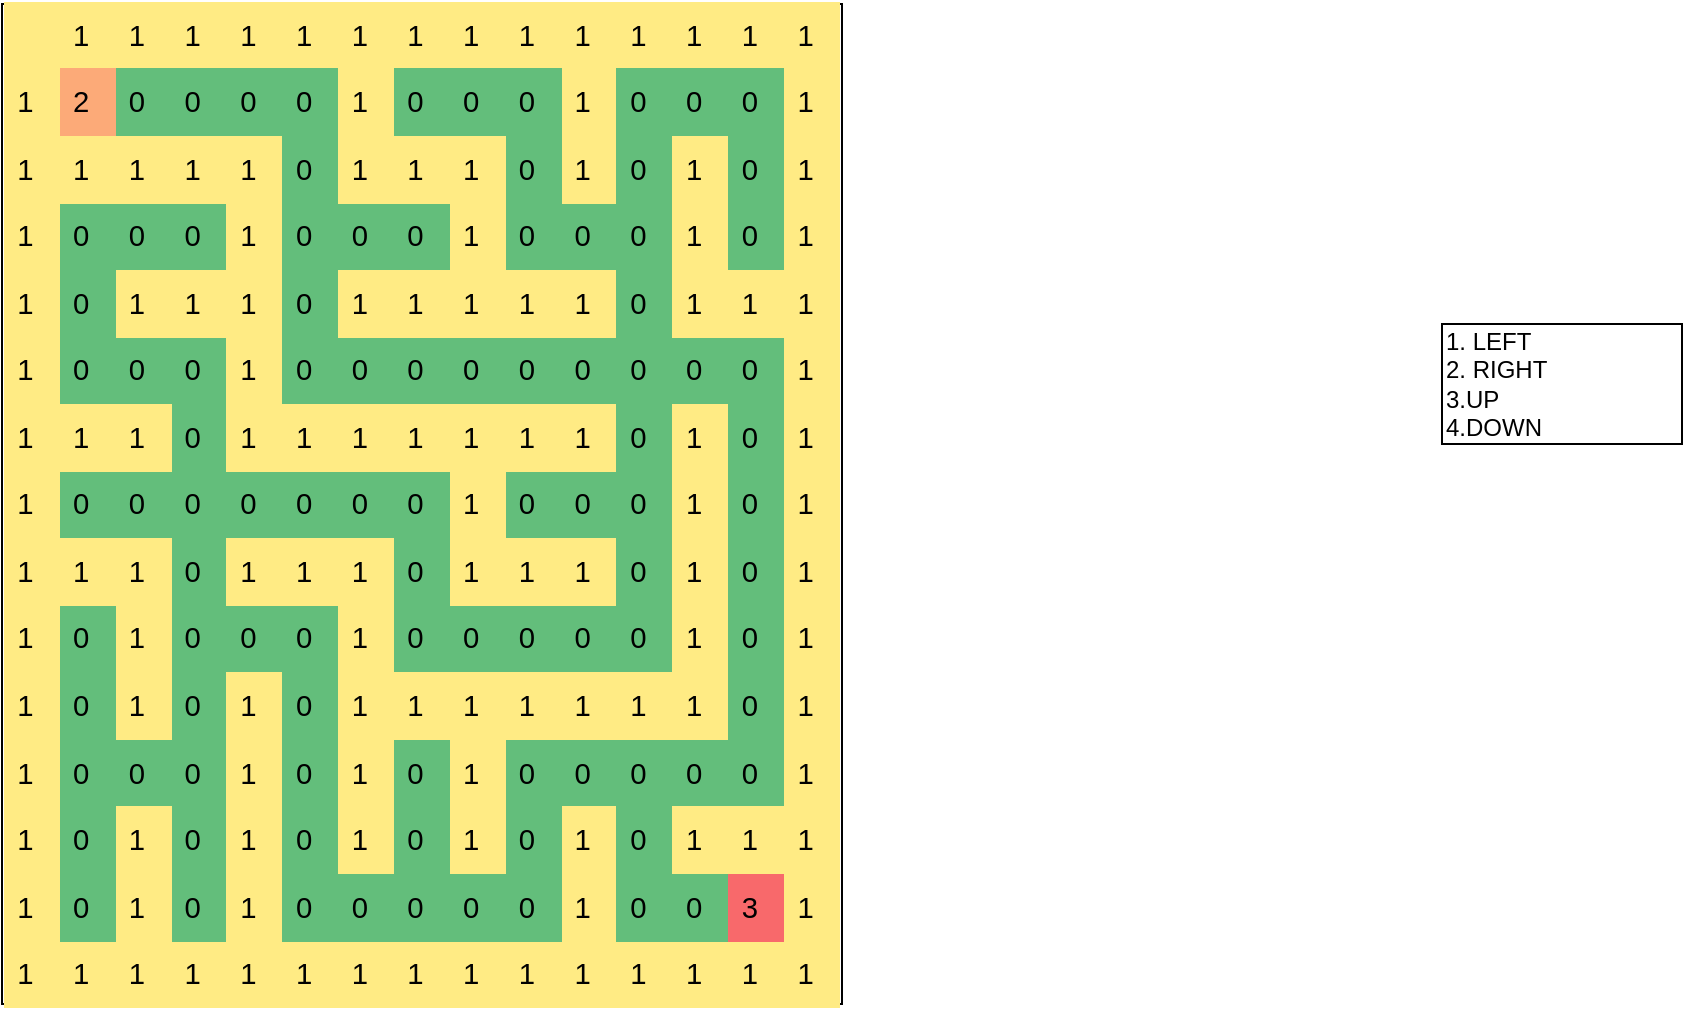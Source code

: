 <mxfile version="21.0.2" type="github">
  <diagram name="Page-1" id="KsJtNlf-tZ8jSHv4pbeJ">
    <mxGraphModel dx="1366" dy="5439" grid="1" gridSize="10" guides="1" tooltips="1" connect="1" arrows="1" fold="1" page="1" pageScale="1" pageWidth="3300" pageHeight="4681" math="0" shadow="0">
      <root>
        <mxCell id="0" />
        <mxCell id="1" parent="0" />
        <mxCell id="1S47sQh23CGtn13rSiRh-14" value="&lt;div align=&quot;left&quot; style=&quot;margin-left:0pt;&quot; dir=&quot;ltr&quot;&gt;&lt;table style=&quot;border:none;border-collapse:collapse;&quot;&gt;&lt;colgroup&gt;&lt;col width=&quot;28&quot;&gt;&lt;col width=&quot;28&quot;&gt;&lt;col width=&quot;28&quot;&gt;&lt;col width=&quot;28&quot;&gt;&lt;col width=&quot;28&quot;&gt;&lt;col width=&quot;28&quot;&gt;&lt;col width=&quot;28&quot;&gt;&lt;col width=&quot;28&quot;&gt;&lt;col width=&quot;28&quot;&gt;&lt;col width=&quot;28&quot;&gt;&lt;col width=&quot;28&quot;&gt;&lt;col width=&quot;28&quot;&gt;&lt;col width=&quot;28&quot;&gt;&lt;col width=&quot;28&quot;&gt;&lt;col width=&quot;28&quot;&gt;&lt;/colgroup&gt;&lt;tbody&gt;&lt;tr style=&quot;height:24.25pt&quot;&gt;&lt;td style=&quot;vertical-align:top;background-color:#ffeb84;padding:5pt 5pt 5pt 5pt;overflow:hidden;overflow-wrap:break-word;&quot;&gt;&lt;p style=&quot;line-height:1.38;margin-top:0pt;margin-bottom:0pt;&quot; dir=&quot;ltr&quot;&gt;&lt;/p&gt;&lt;/td&gt;&lt;td style=&quot;vertical-align:top;background-color:#ffeb84;padding:5pt 5pt 5pt 5pt;overflow:hidden;overflow-wrap:break-word;&quot;&gt;&lt;p style=&quot;line-height:1.38;margin-top:0pt;margin-bottom:0pt;&quot; dir=&quot;ltr&quot;&gt;&lt;span style=&quot;font-size: 11pt; font-family: Arial; background-color: transparent; font-variant-numeric: normal; font-variant-east-asian: normal; vertical-align: baseline;&quot;&gt;1&lt;/span&gt;&lt;/p&gt;&lt;/td&gt;&lt;td style=&quot;vertical-align:top;background-color:#ffeb84;padding:5pt 5pt 5pt 5pt;overflow:hidden;overflow-wrap:break-word;&quot;&gt;&lt;p style=&quot;line-height:1.38;margin-top:0pt;margin-bottom:0pt;&quot; dir=&quot;ltr&quot;&gt;&lt;span style=&quot;font-size: 11pt; font-family: Arial; background-color: transparent; font-variant-numeric: normal; font-variant-east-asian: normal; vertical-align: baseline;&quot;&gt;1&lt;/span&gt;&lt;/p&gt;&lt;/td&gt;&lt;td style=&quot;vertical-align:top;background-color:#ffeb84;padding:5pt 5pt 5pt 5pt;overflow:hidden;overflow-wrap:break-word;&quot;&gt;&lt;p style=&quot;line-height:1.38;margin-top:0pt;margin-bottom:0pt;&quot; dir=&quot;ltr&quot;&gt;&lt;span style=&quot;font-size: 11pt; font-family: Arial; background-color: transparent; font-variant-numeric: normal; font-variant-east-asian: normal; vertical-align: baseline;&quot;&gt;1&lt;/span&gt;&lt;/p&gt;&lt;/td&gt;&lt;td style=&quot;vertical-align:top;background-color:#ffeb84;padding:5pt 5pt 5pt 5pt;overflow:hidden;overflow-wrap:break-word;&quot;&gt;&lt;p style=&quot;line-height:1.38;margin-top:0pt;margin-bottom:0pt;&quot; dir=&quot;ltr&quot;&gt;&lt;span style=&quot;font-size: 11pt; font-family: Arial; background-color: transparent; font-variant-numeric: normal; font-variant-east-asian: normal; vertical-align: baseline;&quot;&gt;1&lt;/span&gt;&lt;/p&gt;&lt;/td&gt;&lt;td style=&quot;vertical-align:top;background-color:#ffeb84;padding:5pt 5pt 5pt 5pt;overflow:hidden;overflow-wrap:break-word;&quot;&gt;&lt;p style=&quot;line-height:1.38;margin-top:0pt;margin-bottom:0pt;&quot; dir=&quot;ltr&quot;&gt;&lt;span style=&quot;font-size: 11pt; font-family: Arial; background-color: transparent; font-variant-numeric: normal; font-variant-east-asian: normal; vertical-align: baseline;&quot;&gt;1&lt;/span&gt;&lt;/p&gt;&lt;/td&gt;&lt;td style=&quot;vertical-align:top;background-color:#ffeb84;padding:5pt 5pt 5pt 5pt;overflow:hidden;overflow-wrap:break-word;&quot;&gt;&lt;p style=&quot;line-height:1.38;margin-top:0pt;margin-bottom:0pt;&quot; dir=&quot;ltr&quot;&gt;&lt;span style=&quot;font-size: 11pt; font-family: Arial; background-color: transparent; font-variant-numeric: normal; font-variant-east-asian: normal; vertical-align: baseline;&quot;&gt;1&lt;/span&gt;&lt;/p&gt;&lt;/td&gt;&lt;td style=&quot;vertical-align:top;background-color:#ffeb84;padding:5pt 5pt 5pt 5pt;overflow:hidden;overflow-wrap:break-word;&quot;&gt;&lt;p style=&quot;line-height:1.38;margin-top:0pt;margin-bottom:0pt;&quot; dir=&quot;ltr&quot;&gt;&lt;span style=&quot;font-size: 11pt; font-family: Arial; background-color: transparent; font-variant-numeric: normal; font-variant-east-asian: normal; vertical-align: baseline;&quot;&gt;1&lt;/span&gt;&lt;/p&gt;&lt;/td&gt;&lt;td style=&quot;vertical-align:top;background-color:#ffeb84;padding:5pt 5pt 5pt 5pt;overflow:hidden;overflow-wrap:break-word;&quot;&gt;&lt;p style=&quot;line-height:1.38;margin-top:0pt;margin-bottom:0pt;&quot; dir=&quot;ltr&quot;&gt;&lt;span style=&quot;font-size: 11pt; font-family: Arial; background-color: transparent; font-variant-numeric: normal; font-variant-east-asian: normal; vertical-align: baseline;&quot;&gt;1&lt;/span&gt;&lt;/p&gt;&lt;/td&gt;&lt;td style=&quot;vertical-align:top;background-color:#ffeb84;padding:5pt 5pt 5pt 5pt;overflow:hidden;overflow-wrap:break-word;&quot;&gt;&lt;p style=&quot;line-height:1.38;margin-top:0pt;margin-bottom:0pt;&quot; dir=&quot;ltr&quot;&gt;&lt;span style=&quot;font-size: 11pt; font-family: Arial; background-color: transparent; font-variant-numeric: normal; font-variant-east-asian: normal; vertical-align: baseline;&quot;&gt;1&lt;/span&gt;&lt;/p&gt;&lt;/td&gt;&lt;td style=&quot;vertical-align:top;background-color:#ffeb84;padding:5pt 5pt 5pt 5pt;overflow:hidden;overflow-wrap:break-word;&quot;&gt;&lt;p style=&quot;line-height:1.38;margin-top:0pt;margin-bottom:0pt;&quot; dir=&quot;ltr&quot;&gt;&lt;span style=&quot;font-size: 11pt; font-family: Arial; background-color: transparent; font-variant-numeric: normal; font-variant-east-asian: normal; vertical-align: baseline;&quot;&gt;1&lt;/span&gt;&lt;/p&gt;&lt;/td&gt;&lt;td style=&quot;vertical-align:top;background-color:#ffeb84;padding:5pt 5pt 5pt 5pt;overflow:hidden;overflow-wrap:break-word;&quot;&gt;&lt;p style=&quot;line-height:1.38;margin-top:0pt;margin-bottom:0pt;&quot; dir=&quot;ltr&quot;&gt;&lt;span style=&quot;font-size: 11pt; font-family: Arial; background-color: transparent; font-variant-numeric: normal; font-variant-east-asian: normal; vertical-align: baseline;&quot;&gt;1&lt;/span&gt;&lt;/p&gt;&lt;/td&gt;&lt;td style=&quot;vertical-align:top;background-color:#ffeb84;padding:5pt 5pt 5pt 5pt;overflow:hidden;overflow-wrap:break-word;&quot;&gt;&lt;p style=&quot;line-height:1.38;margin-top:0pt;margin-bottom:0pt;&quot; dir=&quot;ltr&quot;&gt;&lt;span style=&quot;font-size: 11pt; font-family: Arial; background-color: transparent; font-variant-numeric: normal; font-variant-east-asian: normal; vertical-align: baseline;&quot;&gt;1&lt;/span&gt;&lt;/p&gt;&lt;/td&gt;&lt;td style=&quot;vertical-align:top;background-color:#ffeb84;padding:5pt 5pt 5pt 5pt;overflow:hidden;overflow-wrap:break-word;&quot;&gt;&lt;p style=&quot;line-height:1.38;margin-top:0pt;margin-bottom:0pt;&quot; dir=&quot;ltr&quot;&gt;&lt;span style=&quot;font-size: 11pt; font-family: Arial; background-color: transparent; font-variant-numeric: normal; font-variant-east-asian: normal; vertical-align: baseline;&quot;&gt;1&lt;/span&gt;&lt;/p&gt;&lt;/td&gt;&lt;td style=&quot;vertical-align:top;background-color:#ffeb84;padding:5pt 5pt 5pt 5pt;overflow:hidden;overflow-wrap:break-word;&quot;&gt;&lt;p style=&quot;line-height:1.38;margin-top:0pt;margin-bottom:0pt;&quot; dir=&quot;ltr&quot;&gt;&lt;span style=&quot;font-size: 11pt; font-family: Arial; background-color: transparent; font-variant-numeric: normal; font-variant-east-asian: normal; vertical-align: baseline;&quot;&gt;1&lt;/span&gt;&lt;/p&gt;&lt;/td&gt;&lt;/tr&gt;&lt;tr style=&quot;height:24.25pt&quot;&gt;&lt;td style=&quot;vertical-align:top;background-color:#ffeb84;padding:5pt 5pt 5pt 5pt;overflow:hidden;overflow-wrap:break-word;&quot;&gt;&lt;p style=&quot;line-height:1.38;margin-top:0pt;margin-bottom:0pt;&quot; dir=&quot;ltr&quot;&gt;&lt;span style=&quot;font-size: 11pt; font-family: Arial; background-color: transparent; font-variant-numeric: normal; font-variant-east-asian: normal; vertical-align: baseline;&quot;&gt;1&lt;/span&gt;&lt;/p&gt;&lt;/td&gt;&lt;td style=&quot;vertical-align:top;background-color:#fcaa78;padding:5pt 5pt 5pt 5pt;overflow:hidden;overflow-wrap:break-word;&quot;&gt;&lt;p style=&quot;line-height:1.38;margin-top:0pt;margin-bottom:0pt;&quot; dir=&quot;ltr&quot;&gt;&lt;span style=&quot;font-size: 11pt; font-family: Arial; background-color: transparent; font-variant-numeric: normal; font-variant-east-asian: normal; vertical-align: baseline;&quot;&gt;2&lt;/span&gt;&lt;/p&gt;&lt;/td&gt;&lt;td style=&quot;vertical-align:top;background-color:#63be7b;padding:5pt 5pt 5pt 5pt;overflow:hidden;overflow-wrap:break-word;&quot;&gt;&lt;p style=&quot;line-height:1.38;margin-top:0pt;margin-bottom:0pt;&quot; dir=&quot;ltr&quot;&gt;&lt;span style=&quot;font-size: 11pt; font-family: Arial; background-color: transparent; font-variant-numeric: normal; font-variant-east-asian: normal; vertical-align: baseline;&quot;&gt;0&lt;/span&gt;&lt;/p&gt;&lt;/td&gt;&lt;td style=&quot;vertical-align:top;background-color:#63be7b;padding:5pt 5pt 5pt 5pt;overflow:hidden;overflow-wrap:break-word;&quot;&gt;&lt;p style=&quot;line-height:1.38;margin-top:0pt;margin-bottom:0pt;&quot; dir=&quot;ltr&quot;&gt;&lt;span style=&quot;font-size: 11pt; font-family: Arial; background-color: transparent; font-variant-numeric: normal; font-variant-east-asian: normal; vertical-align: baseline;&quot;&gt;0&lt;/span&gt;&lt;/p&gt;&lt;/td&gt;&lt;td style=&quot;vertical-align:top;background-color:#63be7b;padding:5pt 5pt 5pt 5pt;overflow:hidden;overflow-wrap:break-word;&quot;&gt;&lt;p style=&quot;line-height:1.38;margin-top:0pt;margin-bottom:0pt;&quot; dir=&quot;ltr&quot;&gt;&lt;span style=&quot;font-size: 11pt; font-family: Arial; background-color: transparent; font-variant-numeric: normal; font-variant-east-asian: normal; vertical-align: baseline;&quot;&gt;0&lt;/span&gt;&lt;/p&gt;&lt;/td&gt;&lt;td style=&quot;vertical-align:top;background-color:#63be7b;padding:5pt 5pt 5pt 5pt;overflow:hidden;overflow-wrap:break-word;&quot;&gt;&lt;p style=&quot;line-height:1.38;margin-top:0pt;margin-bottom:0pt;&quot; dir=&quot;ltr&quot;&gt;&lt;span style=&quot;font-size: 11pt; font-family: Arial; background-color: transparent; font-variant-numeric: normal; font-variant-east-asian: normal; vertical-align: baseline;&quot;&gt;0&lt;/span&gt;&lt;/p&gt;&lt;/td&gt;&lt;td style=&quot;vertical-align:top;background-color:#ffeb84;padding:5pt 5pt 5pt 5pt;overflow:hidden;overflow-wrap:break-word;&quot;&gt;&lt;p style=&quot;line-height:1.38;margin-top:0pt;margin-bottom:0pt;&quot; dir=&quot;ltr&quot;&gt;&lt;span style=&quot;font-size: 11pt; font-family: Arial; background-color: transparent; font-variant-numeric: normal; font-variant-east-asian: normal; vertical-align: baseline;&quot;&gt;1&lt;/span&gt;&lt;/p&gt;&lt;/td&gt;&lt;td style=&quot;vertical-align:top;background-color:#63be7b;padding:5pt 5pt 5pt 5pt;overflow:hidden;overflow-wrap:break-word;&quot;&gt;&lt;p style=&quot;line-height:1.38;margin-top:0pt;margin-bottom:0pt;&quot; dir=&quot;ltr&quot;&gt;&lt;span style=&quot;font-size: 11pt; font-family: Arial; background-color: transparent; font-variant-numeric: normal; font-variant-east-asian: normal; vertical-align: baseline;&quot;&gt;0&lt;/span&gt;&lt;/p&gt;&lt;/td&gt;&lt;td style=&quot;vertical-align:top;background-color:#63be7b;padding:5pt 5pt 5pt 5pt;overflow:hidden;overflow-wrap:break-word;&quot;&gt;&lt;p style=&quot;line-height:1.38;margin-top:0pt;margin-bottom:0pt;&quot; dir=&quot;ltr&quot;&gt;&lt;span style=&quot;font-size: 11pt; font-family: Arial; background-color: transparent; font-variant-numeric: normal; font-variant-east-asian: normal; vertical-align: baseline;&quot;&gt;0&lt;/span&gt;&lt;/p&gt;&lt;/td&gt;&lt;td style=&quot;vertical-align:top;background-color:#63be7b;padding:5pt 5pt 5pt 5pt;overflow:hidden;overflow-wrap:break-word;&quot;&gt;&lt;p style=&quot;line-height:1.38;margin-top:0pt;margin-bottom:0pt;&quot; dir=&quot;ltr&quot;&gt;&lt;span style=&quot;font-size: 11pt; font-family: Arial; background-color: transparent; font-variant-numeric: normal; font-variant-east-asian: normal; vertical-align: baseline;&quot;&gt;0&lt;/span&gt;&lt;/p&gt;&lt;/td&gt;&lt;td style=&quot;vertical-align:top;background-color:#ffeb84;padding:5pt 5pt 5pt 5pt;overflow:hidden;overflow-wrap:break-word;&quot;&gt;&lt;p style=&quot;line-height:1.38;margin-top:0pt;margin-bottom:0pt;&quot; dir=&quot;ltr&quot;&gt;&lt;span style=&quot;font-size: 11pt; font-family: Arial; background-color: transparent; font-variant-numeric: normal; font-variant-east-asian: normal; vertical-align: baseline;&quot;&gt;1&lt;/span&gt;&lt;/p&gt;&lt;/td&gt;&lt;td style=&quot;vertical-align:top;background-color:#63be7b;padding:5pt 5pt 5pt 5pt;overflow:hidden;overflow-wrap:break-word;&quot;&gt;&lt;p style=&quot;line-height:1.38;margin-top:0pt;margin-bottom:0pt;&quot; dir=&quot;ltr&quot;&gt;&lt;span style=&quot;font-size: 11pt; font-family: Arial; background-color: transparent; font-variant-numeric: normal; font-variant-east-asian: normal; vertical-align: baseline;&quot;&gt;0&lt;/span&gt;&lt;/p&gt;&lt;/td&gt;&lt;td style=&quot;vertical-align:top;background-color:#63be7b;padding:5pt 5pt 5pt 5pt;overflow:hidden;overflow-wrap:break-word;&quot;&gt;&lt;p style=&quot;line-height:1.38;margin-top:0pt;margin-bottom:0pt;&quot; dir=&quot;ltr&quot;&gt;&lt;span style=&quot;font-size: 11pt; font-family: Arial; background-color: transparent; font-variant-numeric: normal; font-variant-east-asian: normal; vertical-align: baseline;&quot;&gt;0&lt;/span&gt;&lt;/p&gt;&lt;/td&gt;&lt;td style=&quot;vertical-align:top;background-color:#63be7b;padding:5pt 5pt 5pt 5pt;overflow:hidden;overflow-wrap:break-word;&quot;&gt;&lt;p style=&quot;line-height:1.38;margin-top:0pt;margin-bottom:0pt;&quot; dir=&quot;ltr&quot;&gt;&lt;span style=&quot;font-size: 11pt; font-family: Arial; background-color: transparent; font-variant-numeric: normal; font-variant-east-asian: normal; vertical-align: baseline;&quot;&gt;0&lt;/span&gt;&lt;/p&gt;&lt;/td&gt;&lt;td style=&quot;vertical-align:top;background-color:#ffeb84;padding:5pt 5pt 5pt 5pt;overflow:hidden;overflow-wrap:break-word;&quot;&gt;&lt;p style=&quot;line-height:1.38;margin-top:0pt;margin-bottom:0pt;&quot; dir=&quot;ltr&quot;&gt;&lt;span style=&quot;font-size: 11pt; font-family: Arial; background-color: transparent; font-variant-numeric: normal; font-variant-east-asian: normal; vertical-align: baseline;&quot;&gt;1&lt;/span&gt;&lt;/p&gt;&lt;/td&gt;&lt;/tr&gt;&lt;tr style=&quot;height:24.25pt&quot;&gt;&lt;td style=&quot;vertical-align:top;background-color:#ffeb84;padding:5pt 5pt 5pt 5pt;overflow:hidden;overflow-wrap:break-word;&quot;&gt;&lt;p style=&quot;line-height:1.38;margin-top:0pt;margin-bottom:0pt;&quot; dir=&quot;ltr&quot;&gt;&lt;span style=&quot;font-size: 11pt; font-family: Arial; background-color: transparent; font-variant-numeric: normal; font-variant-east-asian: normal; vertical-align: baseline;&quot;&gt;1&lt;/span&gt;&lt;/p&gt;&lt;/td&gt;&lt;td style=&quot;vertical-align:top;background-color:#ffeb84;padding:5pt 5pt 5pt 5pt;overflow:hidden;overflow-wrap:break-word;&quot;&gt;&lt;p style=&quot;line-height:1.38;margin-top:0pt;margin-bottom:0pt;&quot; dir=&quot;ltr&quot;&gt;&lt;span style=&quot;font-size: 11pt; font-family: Arial; background-color: transparent; font-variant-numeric: normal; font-variant-east-asian: normal; vertical-align: baseline;&quot;&gt;1&lt;/span&gt;&lt;/p&gt;&lt;/td&gt;&lt;td style=&quot;vertical-align:top;background-color:#ffeb84;padding:5pt 5pt 5pt 5pt;overflow:hidden;overflow-wrap:break-word;&quot;&gt;&lt;p style=&quot;line-height:1.38;margin-top:0pt;margin-bottom:0pt;&quot; dir=&quot;ltr&quot;&gt;&lt;span style=&quot;font-size: 11pt; font-family: Arial; background-color: transparent; font-variant-numeric: normal; font-variant-east-asian: normal; vertical-align: baseline;&quot;&gt;1&lt;/span&gt;&lt;/p&gt;&lt;/td&gt;&lt;td style=&quot;vertical-align:top;background-color:#ffeb84;padding:5pt 5pt 5pt 5pt;overflow:hidden;overflow-wrap:break-word;&quot;&gt;&lt;p style=&quot;line-height:1.38;margin-top:0pt;margin-bottom:0pt;&quot; dir=&quot;ltr&quot;&gt;&lt;span style=&quot;font-size: 11pt; font-family: Arial; background-color: transparent; font-variant-numeric: normal; font-variant-east-asian: normal; vertical-align: baseline;&quot;&gt;1&lt;/span&gt;&lt;/p&gt;&lt;/td&gt;&lt;td style=&quot;vertical-align:top;background-color:#ffeb84;padding:5pt 5pt 5pt 5pt;overflow:hidden;overflow-wrap:break-word;&quot;&gt;&lt;p style=&quot;line-height:1.38;margin-top:0pt;margin-bottom:0pt;&quot; dir=&quot;ltr&quot;&gt;&lt;span style=&quot;font-size: 11pt; font-family: Arial; background-color: transparent; font-variant-numeric: normal; font-variant-east-asian: normal; vertical-align: baseline;&quot;&gt;1&lt;/span&gt;&lt;/p&gt;&lt;/td&gt;&lt;td style=&quot;vertical-align:top;background-color:#63be7b;padding:5pt 5pt 5pt 5pt;overflow:hidden;overflow-wrap:break-word;&quot;&gt;&lt;p style=&quot;line-height:1.38;margin-top:0pt;margin-bottom:0pt;&quot; dir=&quot;ltr&quot;&gt;&lt;span style=&quot;font-size: 11pt; font-family: Arial; background-color: transparent; font-variant-numeric: normal; font-variant-east-asian: normal; vertical-align: baseline;&quot;&gt;0&lt;/span&gt;&lt;/p&gt;&lt;/td&gt;&lt;td style=&quot;vertical-align:top;background-color:#ffeb84;padding:5pt 5pt 5pt 5pt;overflow:hidden;overflow-wrap:break-word;&quot;&gt;&lt;p style=&quot;line-height:1.38;margin-top:0pt;margin-bottom:0pt;&quot; dir=&quot;ltr&quot;&gt;&lt;span style=&quot;font-size: 11pt; font-family: Arial; background-color: transparent; font-variant-numeric: normal; font-variant-east-asian: normal; vertical-align: baseline;&quot;&gt;1&lt;/span&gt;&lt;/p&gt;&lt;/td&gt;&lt;td style=&quot;vertical-align:top;background-color:#ffeb84;padding:5pt 5pt 5pt 5pt;overflow:hidden;overflow-wrap:break-word;&quot;&gt;&lt;p style=&quot;line-height:1.38;margin-top:0pt;margin-bottom:0pt;&quot; dir=&quot;ltr&quot;&gt;&lt;span style=&quot;font-size: 11pt; font-family: Arial; background-color: transparent; font-variant-numeric: normal; font-variant-east-asian: normal; vertical-align: baseline;&quot;&gt;1&lt;/span&gt;&lt;/p&gt;&lt;/td&gt;&lt;td style=&quot;vertical-align:top;background-color:#ffeb84;padding:5pt 5pt 5pt 5pt;overflow:hidden;overflow-wrap:break-word;&quot;&gt;&lt;p style=&quot;line-height:1.38;margin-top:0pt;margin-bottom:0pt;&quot; dir=&quot;ltr&quot;&gt;&lt;span style=&quot;font-size: 11pt; font-family: Arial; background-color: transparent; font-variant-numeric: normal; font-variant-east-asian: normal; vertical-align: baseline;&quot;&gt;1&lt;/span&gt;&lt;/p&gt;&lt;/td&gt;&lt;td style=&quot;vertical-align:top;background-color:#63be7b;padding:5pt 5pt 5pt 5pt;overflow:hidden;overflow-wrap:break-word;&quot;&gt;&lt;p style=&quot;line-height:1.38;margin-top:0pt;margin-bottom:0pt;&quot; dir=&quot;ltr&quot;&gt;&lt;span style=&quot;font-size: 11pt; font-family: Arial; background-color: transparent; font-variant-numeric: normal; font-variant-east-asian: normal; vertical-align: baseline;&quot;&gt;0&lt;/span&gt;&lt;/p&gt;&lt;/td&gt;&lt;td style=&quot;vertical-align:top;background-color:#ffeb84;padding:5pt 5pt 5pt 5pt;overflow:hidden;overflow-wrap:break-word;&quot;&gt;&lt;p style=&quot;line-height:1.38;margin-top:0pt;margin-bottom:0pt;&quot; dir=&quot;ltr&quot;&gt;&lt;span style=&quot;font-size: 11pt; font-family: Arial; background-color: transparent; font-variant-numeric: normal; font-variant-east-asian: normal; vertical-align: baseline;&quot;&gt;1&lt;/span&gt;&lt;/p&gt;&lt;/td&gt;&lt;td style=&quot;vertical-align:top;background-color:#63be7b;padding:5pt 5pt 5pt 5pt;overflow:hidden;overflow-wrap:break-word;&quot;&gt;&lt;p style=&quot;line-height:1.38;margin-top:0pt;margin-bottom:0pt;&quot; dir=&quot;ltr&quot;&gt;&lt;span style=&quot;font-size: 11pt; font-family: Arial; background-color: transparent; font-variant-numeric: normal; font-variant-east-asian: normal; vertical-align: baseline;&quot;&gt;0&lt;/span&gt;&lt;/p&gt;&lt;/td&gt;&lt;td style=&quot;vertical-align:top;background-color:#ffeb84;padding:5pt 5pt 5pt 5pt;overflow:hidden;overflow-wrap:break-word;&quot;&gt;&lt;p style=&quot;line-height:1.38;margin-top:0pt;margin-bottom:0pt;&quot; dir=&quot;ltr&quot;&gt;&lt;span style=&quot;font-size: 11pt; font-family: Arial; background-color: transparent; font-variant-numeric: normal; font-variant-east-asian: normal; vertical-align: baseline;&quot;&gt;1&lt;/span&gt;&lt;/p&gt;&lt;/td&gt;&lt;td style=&quot;vertical-align:top;background-color:#63be7b;padding:5pt 5pt 5pt 5pt;overflow:hidden;overflow-wrap:break-word;&quot;&gt;&lt;p style=&quot;line-height:1.38;margin-top:0pt;margin-bottom:0pt;&quot; dir=&quot;ltr&quot;&gt;&lt;span style=&quot;font-size: 11pt; font-family: Arial; background-color: transparent; font-variant-numeric: normal; font-variant-east-asian: normal; vertical-align: baseline;&quot;&gt;0&lt;/span&gt;&lt;/p&gt;&lt;/td&gt;&lt;td style=&quot;vertical-align:top;background-color:#ffeb84;padding:5pt 5pt 5pt 5pt;overflow:hidden;overflow-wrap:break-word;&quot;&gt;&lt;p style=&quot;line-height:1.38;margin-top:0pt;margin-bottom:0pt;&quot; dir=&quot;ltr&quot;&gt;&lt;span style=&quot;font-size: 11pt; font-family: Arial; background-color: transparent; font-variant-numeric: normal; font-variant-east-asian: normal; vertical-align: baseline;&quot;&gt;1&lt;/span&gt;&lt;/p&gt;&lt;/td&gt;&lt;/tr&gt;&lt;tr style=&quot;height:24.25pt&quot;&gt;&lt;td style=&quot;vertical-align:top;background-color:#ffeb84;padding:5pt 5pt 5pt 5pt;overflow:hidden;overflow-wrap:break-word;&quot;&gt;&lt;p style=&quot;line-height:1.38;margin-top:0pt;margin-bottom:0pt;&quot; dir=&quot;ltr&quot;&gt;&lt;span style=&quot;font-size: 11pt; font-family: Arial; background-color: transparent; font-variant-numeric: normal; font-variant-east-asian: normal; vertical-align: baseline;&quot;&gt;1&lt;/span&gt;&lt;/p&gt;&lt;/td&gt;&lt;td style=&quot;vertical-align:top;background-color:#63be7b;padding:5pt 5pt 5pt 5pt;overflow:hidden;overflow-wrap:break-word;&quot;&gt;&lt;p style=&quot;line-height:1.38;margin-top:0pt;margin-bottom:0pt;&quot; dir=&quot;ltr&quot;&gt;&lt;span style=&quot;font-size: 11pt; font-family: Arial; background-color: transparent; font-variant-numeric: normal; font-variant-east-asian: normal; vertical-align: baseline;&quot;&gt;0&lt;/span&gt;&lt;/p&gt;&lt;/td&gt;&lt;td style=&quot;vertical-align:top;background-color:#63be7b;padding:5pt 5pt 5pt 5pt;overflow:hidden;overflow-wrap:break-word;&quot;&gt;&lt;p style=&quot;line-height:1.38;margin-top:0pt;margin-bottom:0pt;&quot; dir=&quot;ltr&quot;&gt;&lt;span style=&quot;font-size: 11pt; font-family: Arial; background-color: transparent; font-variant-numeric: normal; font-variant-east-asian: normal; vertical-align: baseline;&quot;&gt;0&lt;/span&gt;&lt;/p&gt;&lt;/td&gt;&lt;td style=&quot;vertical-align:top;background-color:#63be7b;padding:5pt 5pt 5pt 5pt;overflow:hidden;overflow-wrap:break-word;&quot;&gt;&lt;p style=&quot;line-height:1.38;margin-top:0pt;margin-bottom:0pt;&quot; dir=&quot;ltr&quot;&gt;&lt;span style=&quot;font-size: 11pt; font-family: Arial; background-color: transparent; font-variant-numeric: normal; font-variant-east-asian: normal; vertical-align: baseline;&quot;&gt;0&lt;/span&gt;&lt;/p&gt;&lt;/td&gt;&lt;td style=&quot;vertical-align:top;background-color:#ffeb84;padding:5pt 5pt 5pt 5pt;overflow:hidden;overflow-wrap:break-word;&quot;&gt;&lt;p style=&quot;line-height:1.38;margin-top:0pt;margin-bottom:0pt;&quot; dir=&quot;ltr&quot;&gt;&lt;span style=&quot;font-size: 11pt; font-family: Arial; background-color: transparent; font-variant-numeric: normal; font-variant-east-asian: normal; vertical-align: baseline;&quot;&gt;1&lt;/span&gt;&lt;/p&gt;&lt;/td&gt;&lt;td style=&quot;vertical-align:top;background-color:#63be7b;padding:5pt 5pt 5pt 5pt;overflow:hidden;overflow-wrap:break-word;&quot;&gt;&lt;p style=&quot;line-height:1.38;margin-top:0pt;margin-bottom:0pt;&quot; dir=&quot;ltr&quot;&gt;&lt;span style=&quot;font-size: 11pt; font-family: Arial; background-color: transparent; font-variant-numeric: normal; font-variant-east-asian: normal; vertical-align: baseline;&quot;&gt;0&lt;/span&gt;&lt;/p&gt;&lt;/td&gt;&lt;td style=&quot;vertical-align:top;background-color:#63be7b;padding:5pt 5pt 5pt 5pt;overflow:hidden;overflow-wrap:break-word;&quot;&gt;&lt;p style=&quot;line-height:1.38;margin-top:0pt;margin-bottom:0pt;&quot; dir=&quot;ltr&quot;&gt;&lt;span style=&quot;font-size: 11pt; font-family: Arial; background-color: transparent; font-variant-numeric: normal; font-variant-east-asian: normal; vertical-align: baseline;&quot;&gt;0&lt;/span&gt;&lt;/p&gt;&lt;/td&gt;&lt;td style=&quot;vertical-align:top;background-color:#63be7b;padding:5pt 5pt 5pt 5pt;overflow:hidden;overflow-wrap:break-word;&quot;&gt;&lt;p style=&quot;line-height:1.38;margin-top:0pt;margin-bottom:0pt;&quot; dir=&quot;ltr&quot;&gt;&lt;span style=&quot;font-size: 11pt; font-family: Arial; background-color: transparent; font-variant-numeric: normal; font-variant-east-asian: normal; vertical-align: baseline;&quot;&gt;0&lt;/span&gt;&lt;/p&gt;&lt;/td&gt;&lt;td style=&quot;vertical-align:top;background-color:#ffeb84;padding:5pt 5pt 5pt 5pt;overflow:hidden;overflow-wrap:break-word;&quot;&gt;&lt;p style=&quot;line-height:1.38;margin-top:0pt;margin-bottom:0pt;&quot; dir=&quot;ltr&quot;&gt;&lt;span style=&quot;font-size: 11pt; font-family: Arial; background-color: transparent; font-variant-numeric: normal; font-variant-east-asian: normal; vertical-align: baseline;&quot;&gt;1&lt;/span&gt;&lt;/p&gt;&lt;/td&gt;&lt;td style=&quot;vertical-align:top;background-color:#63be7b;padding:5pt 5pt 5pt 5pt;overflow:hidden;overflow-wrap:break-word;&quot;&gt;&lt;p style=&quot;line-height:1.38;margin-top:0pt;margin-bottom:0pt;&quot; dir=&quot;ltr&quot;&gt;&lt;span style=&quot;font-size: 11pt; font-family: Arial; background-color: transparent; font-variant-numeric: normal; font-variant-east-asian: normal; vertical-align: baseline;&quot;&gt;0&lt;/span&gt;&lt;/p&gt;&lt;/td&gt;&lt;td style=&quot;vertical-align:top;background-color:#63be7b;padding:5pt 5pt 5pt 5pt;overflow:hidden;overflow-wrap:break-word;&quot;&gt;&lt;p style=&quot;line-height:1.38;margin-top:0pt;margin-bottom:0pt;&quot; dir=&quot;ltr&quot;&gt;&lt;span style=&quot;font-size: 11pt; font-family: Arial; background-color: transparent; font-variant-numeric: normal; font-variant-east-asian: normal; vertical-align: baseline;&quot;&gt;0&lt;/span&gt;&lt;/p&gt;&lt;/td&gt;&lt;td style=&quot;vertical-align:top;background-color:#63be7b;padding:5pt 5pt 5pt 5pt;overflow:hidden;overflow-wrap:break-word;&quot;&gt;&lt;p style=&quot;line-height:1.38;margin-top:0pt;margin-bottom:0pt;&quot; dir=&quot;ltr&quot;&gt;&lt;span style=&quot;font-size: 11pt; font-family: Arial; background-color: transparent; font-variant-numeric: normal; font-variant-east-asian: normal; vertical-align: baseline;&quot;&gt;0&lt;/span&gt;&lt;/p&gt;&lt;/td&gt;&lt;td style=&quot;vertical-align:top;background-color:#ffeb84;padding:5pt 5pt 5pt 5pt;overflow:hidden;overflow-wrap:break-word;&quot;&gt;&lt;p style=&quot;line-height:1.38;margin-top:0pt;margin-bottom:0pt;&quot; dir=&quot;ltr&quot;&gt;&lt;span style=&quot;font-size: 11pt; font-family: Arial; background-color: transparent; font-variant-numeric: normal; font-variant-east-asian: normal; vertical-align: baseline;&quot;&gt;1&lt;/span&gt;&lt;/p&gt;&lt;/td&gt;&lt;td style=&quot;vertical-align:top;background-color:#63be7b;padding:5pt 5pt 5pt 5pt;overflow:hidden;overflow-wrap:break-word;&quot;&gt;&lt;p style=&quot;line-height:1.38;margin-top:0pt;margin-bottom:0pt;&quot; dir=&quot;ltr&quot;&gt;&lt;span style=&quot;font-size: 11pt; font-family: Arial; background-color: transparent; font-variant-numeric: normal; font-variant-east-asian: normal; vertical-align: baseline;&quot;&gt;0&lt;/span&gt;&lt;/p&gt;&lt;/td&gt;&lt;td style=&quot;vertical-align:top;background-color:#ffeb84;padding:5pt 5pt 5pt 5pt;overflow:hidden;overflow-wrap:break-word;&quot;&gt;&lt;p style=&quot;line-height:1.38;margin-top:0pt;margin-bottom:0pt;&quot; dir=&quot;ltr&quot;&gt;&lt;span style=&quot;font-size: 11pt; font-family: Arial; background-color: transparent; font-variant-numeric: normal; font-variant-east-asian: normal; vertical-align: baseline;&quot;&gt;1&lt;/span&gt;&lt;/p&gt;&lt;/td&gt;&lt;/tr&gt;&lt;tr style=&quot;height:24.25pt&quot;&gt;&lt;td style=&quot;vertical-align:top;background-color:#ffeb84;padding:5pt 5pt 5pt 5pt;overflow:hidden;overflow-wrap:break-word;&quot;&gt;&lt;p style=&quot;line-height:1.38;margin-top:0pt;margin-bottom:0pt;&quot; dir=&quot;ltr&quot;&gt;&lt;span style=&quot;font-size: 11pt; font-family: Arial; background-color: transparent; font-variant-numeric: normal; font-variant-east-asian: normal; vertical-align: baseline;&quot;&gt;1&lt;/span&gt;&lt;/p&gt;&lt;/td&gt;&lt;td style=&quot;vertical-align:top;background-color:#63be7b;padding:5pt 5pt 5pt 5pt;overflow:hidden;overflow-wrap:break-word;&quot;&gt;&lt;p style=&quot;line-height:1.38;margin-top:0pt;margin-bottom:0pt;&quot; dir=&quot;ltr&quot;&gt;&lt;span style=&quot;font-size: 11pt; font-family: Arial; background-color: transparent; font-variant-numeric: normal; font-variant-east-asian: normal; vertical-align: baseline;&quot;&gt;0&lt;/span&gt;&lt;/p&gt;&lt;/td&gt;&lt;td style=&quot;vertical-align:top;background-color:#ffeb84;padding:5pt 5pt 5pt 5pt;overflow:hidden;overflow-wrap:break-word;&quot;&gt;&lt;p style=&quot;line-height:1.38;margin-top:0pt;margin-bottom:0pt;&quot; dir=&quot;ltr&quot;&gt;&lt;span style=&quot;font-size: 11pt; font-family: Arial; background-color: transparent; font-variant-numeric: normal; font-variant-east-asian: normal; vertical-align: baseline;&quot;&gt;1&lt;/span&gt;&lt;/p&gt;&lt;/td&gt;&lt;td style=&quot;vertical-align:top;background-color:#ffeb84;padding:5pt 5pt 5pt 5pt;overflow:hidden;overflow-wrap:break-word;&quot;&gt;&lt;p style=&quot;line-height:1.38;margin-top:0pt;margin-bottom:0pt;&quot; dir=&quot;ltr&quot;&gt;&lt;span style=&quot;font-size: 11pt; font-family: Arial; background-color: transparent; font-variant-numeric: normal; font-variant-east-asian: normal; vertical-align: baseline;&quot;&gt;1&lt;/span&gt;&lt;/p&gt;&lt;/td&gt;&lt;td style=&quot;vertical-align:top;background-color:#ffeb84;padding:5pt 5pt 5pt 5pt;overflow:hidden;overflow-wrap:break-word;&quot;&gt;&lt;p style=&quot;line-height:1.38;margin-top:0pt;margin-bottom:0pt;&quot; dir=&quot;ltr&quot;&gt;&lt;span style=&quot;font-size: 11pt; font-family: Arial; background-color: transparent; font-variant-numeric: normal; font-variant-east-asian: normal; vertical-align: baseline;&quot;&gt;1&lt;/span&gt;&lt;/p&gt;&lt;/td&gt;&lt;td style=&quot;vertical-align:top;background-color:#63be7b;padding:5pt 5pt 5pt 5pt;overflow:hidden;overflow-wrap:break-word;&quot;&gt;&lt;p style=&quot;line-height:1.38;margin-top:0pt;margin-bottom:0pt;&quot; dir=&quot;ltr&quot;&gt;&lt;span style=&quot;font-size: 11pt; font-family: Arial; background-color: transparent; font-variant-numeric: normal; font-variant-east-asian: normal; vertical-align: baseline;&quot;&gt;0&lt;/span&gt;&lt;/p&gt;&lt;/td&gt;&lt;td style=&quot;vertical-align:top;background-color:#ffeb84;padding:5pt 5pt 5pt 5pt;overflow:hidden;overflow-wrap:break-word;&quot;&gt;&lt;p style=&quot;line-height:1.38;margin-top:0pt;margin-bottom:0pt;&quot; dir=&quot;ltr&quot;&gt;&lt;span style=&quot;font-size: 11pt; font-family: Arial; background-color: transparent; font-variant-numeric: normal; font-variant-east-asian: normal; vertical-align: baseline;&quot;&gt;1&lt;/span&gt;&lt;/p&gt;&lt;/td&gt;&lt;td style=&quot;vertical-align:top;background-color:#ffeb84;padding:5pt 5pt 5pt 5pt;overflow:hidden;overflow-wrap:break-word;&quot;&gt;&lt;p style=&quot;line-height:1.38;margin-top:0pt;margin-bottom:0pt;&quot; dir=&quot;ltr&quot;&gt;&lt;span style=&quot;font-size: 11pt; font-family: Arial; background-color: transparent; font-variant-numeric: normal; font-variant-east-asian: normal; vertical-align: baseline;&quot;&gt;1&lt;/span&gt;&lt;/p&gt;&lt;/td&gt;&lt;td style=&quot;vertical-align:top;background-color:#ffeb84;padding:5pt 5pt 5pt 5pt;overflow:hidden;overflow-wrap:break-word;&quot;&gt;&lt;p style=&quot;line-height:1.38;margin-top:0pt;margin-bottom:0pt;&quot; dir=&quot;ltr&quot;&gt;&lt;span style=&quot;font-size: 11pt; font-family: Arial; background-color: transparent; font-variant-numeric: normal; font-variant-east-asian: normal; vertical-align: baseline;&quot;&gt;1&lt;/span&gt;&lt;/p&gt;&lt;/td&gt;&lt;td style=&quot;vertical-align:top;background-color:#ffeb84;padding:5pt 5pt 5pt 5pt;overflow:hidden;overflow-wrap:break-word;&quot;&gt;&lt;p style=&quot;line-height:1.38;margin-top:0pt;margin-bottom:0pt;&quot; dir=&quot;ltr&quot;&gt;&lt;span style=&quot;font-size: 11pt; font-family: Arial; background-color: transparent; font-variant-numeric: normal; font-variant-east-asian: normal; vertical-align: baseline;&quot;&gt;1&lt;/span&gt;&lt;/p&gt;&lt;/td&gt;&lt;td style=&quot;vertical-align:top;background-color:#ffeb84;padding:5pt 5pt 5pt 5pt;overflow:hidden;overflow-wrap:break-word;&quot;&gt;&lt;p style=&quot;line-height:1.38;margin-top:0pt;margin-bottom:0pt;&quot; dir=&quot;ltr&quot;&gt;&lt;span style=&quot;font-size: 11pt; font-family: Arial; background-color: transparent; font-variant-numeric: normal; font-variant-east-asian: normal; vertical-align: baseline;&quot;&gt;1&lt;/span&gt;&lt;/p&gt;&lt;/td&gt;&lt;td style=&quot;vertical-align:top;background-color:#63be7b;padding:5pt 5pt 5pt 5pt;overflow:hidden;overflow-wrap:break-word;&quot;&gt;&lt;p style=&quot;line-height:1.38;margin-top:0pt;margin-bottom:0pt;&quot; dir=&quot;ltr&quot;&gt;&lt;span style=&quot;font-size: 11pt; font-family: Arial; background-color: transparent; font-variant-numeric: normal; font-variant-east-asian: normal; vertical-align: baseline;&quot;&gt;0&lt;/span&gt;&lt;/p&gt;&lt;/td&gt;&lt;td style=&quot;vertical-align:top;background-color:#ffeb84;padding:5pt 5pt 5pt 5pt;overflow:hidden;overflow-wrap:break-word;&quot;&gt;&lt;p style=&quot;line-height:1.38;margin-top:0pt;margin-bottom:0pt;&quot; dir=&quot;ltr&quot;&gt;&lt;span style=&quot;font-size: 11pt; font-family: Arial; background-color: transparent; font-variant-numeric: normal; font-variant-east-asian: normal; vertical-align: baseline;&quot;&gt;1&lt;/span&gt;&lt;/p&gt;&lt;/td&gt;&lt;td style=&quot;vertical-align:top;background-color:#ffeb84;padding:5pt 5pt 5pt 5pt;overflow:hidden;overflow-wrap:break-word;&quot;&gt;&lt;p style=&quot;line-height:1.38;margin-top:0pt;margin-bottom:0pt;&quot; dir=&quot;ltr&quot;&gt;&lt;span style=&quot;font-size: 11pt; font-family: Arial; background-color: transparent; font-variant-numeric: normal; font-variant-east-asian: normal; vertical-align: baseline;&quot;&gt;1&lt;/span&gt;&lt;/p&gt;&lt;/td&gt;&lt;td style=&quot;vertical-align:top;background-color:#ffeb84;padding:5pt 5pt 5pt 5pt;overflow:hidden;overflow-wrap:break-word;&quot;&gt;&lt;p style=&quot;line-height:1.38;margin-top:0pt;margin-bottom:0pt;&quot; dir=&quot;ltr&quot;&gt;&lt;span style=&quot;font-size: 11pt; font-family: Arial; background-color: transparent; font-variant-numeric: normal; font-variant-east-asian: normal; vertical-align: baseline;&quot;&gt;1&lt;/span&gt;&lt;/p&gt;&lt;/td&gt;&lt;/tr&gt;&lt;tr style=&quot;height:24.25pt&quot;&gt;&lt;td style=&quot;vertical-align:top;background-color:#ffeb84;padding:5pt 5pt 5pt 5pt;overflow:hidden;overflow-wrap:break-word;&quot;&gt;&lt;p style=&quot;line-height:1.38;margin-top:0pt;margin-bottom:0pt;&quot; dir=&quot;ltr&quot;&gt;&lt;span style=&quot;font-size: 11pt; font-family: Arial; background-color: transparent; font-variant-numeric: normal; font-variant-east-asian: normal; vertical-align: baseline;&quot;&gt;1&lt;/span&gt;&lt;/p&gt;&lt;/td&gt;&lt;td style=&quot;vertical-align:top;background-color:#63be7b;padding:5pt 5pt 5pt 5pt;overflow:hidden;overflow-wrap:break-word;&quot;&gt;&lt;p style=&quot;line-height:1.38;margin-top:0pt;margin-bottom:0pt;&quot; dir=&quot;ltr&quot;&gt;&lt;span style=&quot;font-size: 11pt; font-family: Arial; background-color: transparent; font-variant-numeric: normal; font-variant-east-asian: normal; vertical-align: baseline;&quot;&gt;0&lt;/span&gt;&lt;/p&gt;&lt;/td&gt;&lt;td style=&quot;vertical-align:top;background-color:#63be7b;padding:5pt 5pt 5pt 5pt;overflow:hidden;overflow-wrap:break-word;&quot;&gt;&lt;p style=&quot;line-height:1.38;margin-top:0pt;margin-bottom:0pt;&quot; dir=&quot;ltr&quot;&gt;&lt;span style=&quot;font-size: 11pt; font-family: Arial; background-color: transparent; font-variant-numeric: normal; font-variant-east-asian: normal; vertical-align: baseline;&quot;&gt;0&lt;/span&gt;&lt;/p&gt;&lt;/td&gt;&lt;td style=&quot;vertical-align:top;background-color:#63be7b;padding:5pt 5pt 5pt 5pt;overflow:hidden;overflow-wrap:break-word;&quot;&gt;&lt;p style=&quot;line-height:1.38;margin-top:0pt;margin-bottom:0pt;&quot; dir=&quot;ltr&quot;&gt;&lt;span style=&quot;font-size: 11pt; font-family: Arial; background-color: transparent; font-variant-numeric: normal; font-variant-east-asian: normal; vertical-align: baseline;&quot;&gt;0&lt;/span&gt;&lt;/p&gt;&lt;/td&gt;&lt;td style=&quot;vertical-align:top;background-color:#ffeb84;padding:5pt 5pt 5pt 5pt;overflow:hidden;overflow-wrap:break-word;&quot;&gt;&lt;p style=&quot;line-height:1.38;margin-top:0pt;margin-bottom:0pt;&quot; dir=&quot;ltr&quot;&gt;&lt;span style=&quot;font-size: 11pt; font-family: Arial; background-color: transparent; font-variant-numeric: normal; font-variant-east-asian: normal; vertical-align: baseline;&quot;&gt;1&lt;/span&gt;&lt;/p&gt;&lt;/td&gt;&lt;td style=&quot;vertical-align:top;background-color:#63be7b;padding:5pt 5pt 5pt 5pt;overflow:hidden;overflow-wrap:break-word;&quot;&gt;&lt;p style=&quot;line-height:1.38;margin-top:0pt;margin-bottom:0pt;&quot; dir=&quot;ltr&quot;&gt;&lt;span style=&quot;font-size: 11pt; font-family: Arial; background-color: transparent; font-variant-numeric: normal; font-variant-east-asian: normal; vertical-align: baseline;&quot;&gt;0&lt;/span&gt;&lt;/p&gt;&lt;/td&gt;&lt;td style=&quot;vertical-align:top;background-color:#63be7b;padding:5pt 5pt 5pt 5pt;overflow:hidden;overflow-wrap:break-word;&quot;&gt;&lt;p style=&quot;line-height:1.38;margin-top:0pt;margin-bottom:0pt;&quot; dir=&quot;ltr&quot;&gt;&lt;span style=&quot;font-size: 11pt; font-family: Arial; background-color: transparent; font-variant-numeric: normal; font-variant-east-asian: normal; vertical-align: baseline;&quot;&gt;0&lt;/span&gt;&lt;/p&gt;&lt;/td&gt;&lt;td style=&quot;vertical-align:top;background-color:#63be7b;padding:5pt 5pt 5pt 5pt;overflow:hidden;overflow-wrap:break-word;&quot;&gt;&lt;p style=&quot;line-height:1.38;margin-top:0pt;margin-bottom:0pt;&quot; dir=&quot;ltr&quot;&gt;&lt;span style=&quot;font-size: 11pt; font-family: Arial; background-color: transparent; font-variant-numeric: normal; font-variant-east-asian: normal; vertical-align: baseline;&quot;&gt;0&lt;/span&gt;&lt;/p&gt;&lt;/td&gt;&lt;td style=&quot;vertical-align:top;background-color:#63be7b;padding:5pt 5pt 5pt 5pt;overflow:hidden;overflow-wrap:break-word;&quot;&gt;&lt;p style=&quot;line-height:1.38;margin-top:0pt;margin-bottom:0pt;&quot; dir=&quot;ltr&quot;&gt;&lt;span style=&quot;font-size: 11pt; font-family: Arial; background-color: transparent; font-variant-numeric: normal; font-variant-east-asian: normal; vertical-align: baseline;&quot;&gt;0&lt;/span&gt;&lt;/p&gt;&lt;/td&gt;&lt;td style=&quot;vertical-align:top;background-color:#63be7b;padding:5pt 5pt 5pt 5pt;overflow:hidden;overflow-wrap:break-word;&quot;&gt;&lt;p style=&quot;line-height:1.38;margin-top:0pt;margin-bottom:0pt;&quot; dir=&quot;ltr&quot;&gt;&lt;span style=&quot;font-size: 11pt; font-family: Arial; background-color: transparent; font-variant-numeric: normal; font-variant-east-asian: normal; vertical-align: baseline;&quot;&gt;0&lt;/span&gt;&lt;/p&gt;&lt;/td&gt;&lt;td style=&quot;vertical-align:top;background-color:#63be7b;padding:5pt 5pt 5pt 5pt;overflow:hidden;overflow-wrap:break-word;&quot;&gt;&lt;p style=&quot;line-height:1.38;margin-top:0pt;margin-bottom:0pt;&quot; dir=&quot;ltr&quot;&gt;&lt;span style=&quot;font-size: 11pt; font-family: Arial; background-color: transparent; font-variant-numeric: normal; font-variant-east-asian: normal; vertical-align: baseline;&quot;&gt;0&lt;/span&gt;&lt;/p&gt;&lt;/td&gt;&lt;td style=&quot;vertical-align:top;background-color:#63be7b;padding:5pt 5pt 5pt 5pt;overflow:hidden;overflow-wrap:break-word;&quot;&gt;&lt;p style=&quot;line-height:1.38;margin-top:0pt;margin-bottom:0pt;&quot; dir=&quot;ltr&quot;&gt;&lt;span style=&quot;font-size: 11pt; font-family: Arial; background-color: transparent; font-variant-numeric: normal; font-variant-east-asian: normal; vertical-align: baseline;&quot;&gt;0&lt;/span&gt;&lt;/p&gt;&lt;/td&gt;&lt;td style=&quot;vertical-align:top;background-color:#63be7b;padding:5pt 5pt 5pt 5pt;overflow:hidden;overflow-wrap:break-word;&quot;&gt;&lt;p style=&quot;line-height:1.38;margin-top:0pt;margin-bottom:0pt;&quot; dir=&quot;ltr&quot;&gt;&lt;span style=&quot;font-size: 11pt; font-family: Arial; background-color: transparent; font-variant-numeric: normal; font-variant-east-asian: normal; vertical-align: baseline;&quot;&gt;0&lt;/span&gt;&lt;/p&gt;&lt;/td&gt;&lt;td style=&quot;vertical-align:top;background-color:#63be7b;padding:5pt 5pt 5pt 5pt;overflow:hidden;overflow-wrap:break-word;&quot;&gt;&lt;p style=&quot;line-height:1.38;margin-top:0pt;margin-bottom:0pt;&quot; dir=&quot;ltr&quot;&gt;&lt;span style=&quot;font-size: 11pt; font-family: Arial; background-color: transparent; font-variant-numeric: normal; font-variant-east-asian: normal; vertical-align: baseline;&quot;&gt;0&lt;/span&gt;&lt;/p&gt;&lt;/td&gt;&lt;td style=&quot;vertical-align:top;background-color:#ffeb84;padding:5pt 5pt 5pt 5pt;overflow:hidden;overflow-wrap:break-word;&quot;&gt;&lt;p style=&quot;line-height:1.38;margin-top:0pt;margin-bottom:0pt;&quot; dir=&quot;ltr&quot;&gt;&lt;span style=&quot;font-size: 11pt; font-family: Arial; background-color: transparent; font-variant-numeric: normal; font-variant-east-asian: normal; vertical-align: baseline;&quot;&gt;1&lt;/span&gt;&lt;/p&gt;&lt;/td&gt;&lt;/tr&gt;&lt;tr style=&quot;height:24.25pt&quot;&gt;&lt;td style=&quot;vertical-align:top;background-color:#ffeb84;padding:5pt 5pt 5pt 5pt;overflow:hidden;overflow-wrap:break-word;&quot;&gt;&lt;p style=&quot;line-height:1.38;margin-top:0pt;margin-bottom:0pt;&quot; dir=&quot;ltr&quot;&gt;&lt;span style=&quot;font-size: 11pt; font-family: Arial; background-color: transparent; font-variant-numeric: normal; font-variant-east-asian: normal; vertical-align: baseline;&quot;&gt;1&lt;/span&gt;&lt;/p&gt;&lt;/td&gt;&lt;td style=&quot;vertical-align:top;background-color:#ffeb84;padding:5pt 5pt 5pt 5pt;overflow:hidden;overflow-wrap:break-word;&quot;&gt;&lt;p style=&quot;line-height:1.38;margin-top:0pt;margin-bottom:0pt;&quot; dir=&quot;ltr&quot;&gt;&lt;span style=&quot;font-size: 11pt; font-family: Arial; background-color: transparent; font-variant-numeric: normal; font-variant-east-asian: normal; vertical-align: baseline;&quot;&gt;1&lt;/span&gt;&lt;/p&gt;&lt;/td&gt;&lt;td style=&quot;vertical-align:top;background-color:#ffeb84;padding:5pt 5pt 5pt 5pt;overflow:hidden;overflow-wrap:break-word;&quot;&gt;&lt;p style=&quot;line-height:1.38;margin-top:0pt;margin-bottom:0pt;&quot; dir=&quot;ltr&quot;&gt;&lt;span style=&quot;font-size: 11pt; font-family: Arial; background-color: transparent; font-variant-numeric: normal; font-variant-east-asian: normal; vertical-align: baseline;&quot;&gt;1&lt;/span&gt;&lt;/p&gt;&lt;/td&gt;&lt;td style=&quot;vertical-align:top;background-color:#63be7b;padding:5pt 5pt 5pt 5pt;overflow:hidden;overflow-wrap:break-word;&quot;&gt;&lt;p style=&quot;line-height:1.38;margin-top:0pt;margin-bottom:0pt;&quot; dir=&quot;ltr&quot;&gt;&lt;span style=&quot;font-size: 11pt; font-family: Arial; background-color: transparent; font-variant-numeric: normal; font-variant-east-asian: normal; vertical-align: baseline;&quot;&gt;0&lt;/span&gt;&lt;/p&gt;&lt;/td&gt;&lt;td style=&quot;vertical-align:top;background-color:#ffeb84;padding:5pt 5pt 5pt 5pt;overflow:hidden;overflow-wrap:break-word;&quot;&gt;&lt;p style=&quot;line-height:1.38;margin-top:0pt;margin-bottom:0pt;&quot; dir=&quot;ltr&quot;&gt;&lt;span style=&quot;font-size: 11pt; font-family: Arial; background-color: transparent; font-variant-numeric: normal; font-variant-east-asian: normal; vertical-align: baseline;&quot;&gt;1&lt;/span&gt;&lt;/p&gt;&lt;/td&gt;&lt;td style=&quot;vertical-align:top;background-color:#ffeb84;padding:5pt 5pt 5pt 5pt;overflow:hidden;overflow-wrap:break-word;&quot;&gt;&lt;p style=&quot;line-height:1.38;margin-top:0pt;margin-bottom:0pt;&quot; dir=&quot;ltr&quot;&gt;&lt;span style=&quot;font-size: 11pt; font-family: Arial; background-color: transparent; font-variant-numeric: normal; font-variant-east-asian: normal; vertical-align: baseline;&quot;&gt;1&lt;/span&gt;&lt;/p&gt;&lt;/td&gt;&lt;td style=&quot;vertical-align:top;background-color:#ffeb84;padding:5pt 5pt 5pt 5pt;overflow:hidden;overflow-wrap:break-word;&quot;&gt;&lt;p style=&quot;line-height:1.38;margin-top:0pt;margin-bottom:0pt;&quot; dir=&quot;ltr&quot;&gt;&lt;span style=&quot;font-size: 11pt; font-family: Arial; background-color: transparent; font-variant-numeric: normal; font-variant-east-asian: normal; vertical-align: baseline;&quot;&gt;1&lt;/span&gt;&lt;/p&gt;&lt;/td&gt;&lt;td style=&quot;vertical-align:top;background-color:#ffeb84;padding:5pt 5pt 5pt 5pt;overflow:hidden;overflow-wrap:break-word;&quot;&gt;&lt;p style=&quot;line-height:1.38;margin-top:0pt;margin-bottom:0pt;&quot; dir=&quot;ltr&quot;&gt;&lt;span style=&quot;font-size: 11pt; font-family: Arial; background-color: transparent; font-variant-numeric: normal; font-variant-east-asian: normal; vertical-align: baseline;&quot;&gt;1&lt;/span&gt;&lt;/p&gt;&lt;/td&gt;&lt;td style=&quot;vertical-align:top;background-color:#ffeb84;padding:5pt 5pt 5pt 5pt;overflow:hidden;overflow-wrap:break-word;&quot;&gt;&lt;p style=&quot;line-height:1.38;margin-top:0pt;margin-bottom:0pt;&quot; dir=&quot;ltr&quot;&gt;&lt;span style=&quot;font-size: 11pt; font-family: Arial; background-color: transparent; font-variant-numeric: normal; font-variant-east-asian: normal; vertical-align: baseline;&quot;&gt;1&lt;/span&gt;&lt;/p&gt;&lt;/td&gt;&lt;td style=&quot;vertical-align:top;background-color:#ffeb84;padding:5pt 5pt 5pt 5pt;overflow:hidden;overflow-wrap:break-word;&quot;&gt;&lt;p style=&quot;line-height:1.38;margin-top:0pt;margin-bottom:0pt;&quot; dir=&quot;ltr&quot;&gt;&lt;span style=&quot;font-size: 11pt; font-family: Arial; background-color: transparent; font-variant-numeric: normal; font-variant-east-asian: normal; vertical-align: baseline;&quot;&gt;1&lt;/span&gt;&lt;/p&gt;&lt;/td&gt;&lt;td style=&quot;vertical-align:top;background-color:#ffeb84;padding:5pt 5pt 5pt 5pt;overflow:hidden;overflow-wrap:break-word;&quot;&gt;&lt;p style=&quot;line-height:1.38;margin-top:0pt;margin-bottom:0pt;&quot; dir=&quot;ltr&quot;&gt;&lt;span style=&quot;font-size: 11pt; font-family: Arial; background-color: transparent; font-variant-numeric: normal; font-variant-east-asian: normal; vertical-align: baseline;&quot;&gt;1&lt;/span&gt;&lt;/p&gt;&lt;/td&gt;&lt;td style=&quot;vertical-align:top;background-color:#63be7b;padding:5pt 5pt 5pt 5pt;overflow:hidden;overflow-wrap:break-word;&quot;&gt;&lt;p style=&quot;line-height:1.38;margin-top:0pt;margin-bottom:0pt;&quot; dir=&quot;ltr&quot;&gt;&lt;span style=&quot;font-size: 11pt; font-family: Arial; background-color: transparent; font-variant-numeric: normal; font-variant-east-asian: normal; vertical-align: baseline;&quot;&gt;0&lt;/span&gt;&lt;/p&gt;&lt;/td&gt;&lt;td style=&quot;vertical-align:top;background-color:#ffeb84;padding:5pt 5pt 5pt 5pt;overflow:hidden;overflow-wrap:break-word;&quot;&gt;&lt;p style=&quot;line-height:1.38;margin-top:0pt;margin-bottom:0pt;&quot; dir=&quot;ltr&quot;&gt;&lt;span style=&quot;font-size: 11pt; font-family: Arial; background-color: transparent; font-variant-numeric: normal; font-variant-east-asian: normal; vertical-align: baseline;&quot;&gt;1&lt;/span&gt;&lt;/p&gt;&lt;/td&gt;&lt;td style=&quot;vertical-align:top;background-color:#63be7b;padding:5pt 5pt 5pt 5pt;overflow:hidden;overflow-wrap:break-word;&quot;&gt;&lt;p style=&quot;line-height:1.38;margin-top:0pt;margin-bottom:0pt;&quot; dir=&quot;ltr&quot;&gt;&lt;span style=&quot;font-size: 11pt; font-family: Arial; background-color: transparent; font-variant-numeric: normal; font-variant-east-asian: normal; vertical-align: baseline;&quot;&gt;0&lt;/span&gt;&lt;/p&gt;&lt;/td&gt;&lt;td style=&quot;vertical-align:top;background-color:#ffeb84;padding:5pt 5pt 5pt 5pt;overflow:hidden;overflow-wrap:break-word;&quot;&gt;&lt;p style=&quot;line-height:1.38;margin-top:0pt;margin-bottom:0pt;&quot; dir=&quot;ltr&quot;&gt;&lt;span style=&quot;font-size: 11pt; font-family: Arial; background-color: transparent; font-variant-numeric: normal; font-variant-east-asian: normal; vertical-align: baseline;&quot;&gt;1&lt;/span&gt;&lt;/p&gt;&lt;/td&gt;&lt;/tr&gt;&lt;tr style=&quot;height:24.25pt&quot;&gt;&lt;td style=&quot;vertical-align:top;background-color:#ffeb84;padding:5pt 5pt 5pt 5pt;overflow:hidden;overflow-wrap:break-word;&quot;&gt;&lt;p style=&quot;line-height:1.38;margin-top:0pt;margin-bottom:0pt;&quot; dir=&quot;ltr&quot;&gt;&lt;span style=&quot;font-size: 11pt; font-family: Arial; background-color: transparent; font-variant-numeric: normal; font-variant-east-asian: normal; vertical-align: baseline;&quot;&gt;1&lt;/span&gt;&lt;/p&gt;&lt;/td&gt;&lt;td style=&quot;vertical-align:top;background-color:#63be7b;padding:5pt 5pt 5pt 5pt;overflow:hidden;overflow-wrap:break-word;&quot;&gt;&lt;p style=&quot;line-height:1.38;margin-top:0pt;margin-bottom:0pt;&quot; dir=&quot;ltr&quot;&gt;&lt;span style=&quot;font-size: 11pt; font-family: Arial; background-color: transparent; font-variant-numeric: normal; font-variant-east-asian: normal; vertical-align: baseline;&quot;&gt;0&lt;/span&gt;&lt;/p&gt;&lt;/td&gt;&lt;td style=&quot;vertical-align:top;background-color:#63be7b;padding:5pt 5pt 5pt 5pt;overflow:hidden;overflow-wrap:break-word;&quot;&gt;&lt;p style=&quot;line-height:1.38;margin-top:0pt;margin-bottom:0pt;&quot; dir=&quot;ltr&quot;&gt;&lt;span style=&quot;font-size: 11pt; font-family: Arial; background-color: transparent; font-variant-numeric: normal; font-variant-east-asian: normal; vertical-align: baseline;&quot;&gt;0&lt;/span&gt;&lt;/p&gt;&lt;/td&gt;&lt;td style=&quot;vertical-align:top;background-color:#63be7b;padding:5pt 5pt 5pt 5pt;overflow:hidden;overflow-wrap:break-word;&quot;&gt;&lt;p style=&quot;line-height:1.38;margin-top:0pt;margin-bottom:0pt;&quot; dir=&quot;ltr&quot;&gt;&lt;span style=&quot;font-size: 11pt; font-family: Arial; background-color: transparent; font-variant-numeric: normal; font-variant-east-asian: normal; vertical-align: baseline;&quot;&gt;0&lt;/span&gt;&lt;/p&gt;&lt;/td&gt;&lt;td style=&quot;vertical-align:top;background-color:#63be7b;padding:5pt 5pt 5pt 5pt;overflow:hidden;overflow-wrap:break-word;&quot;&gt;&lt;p style=&quot;line-height:1.38;margin-top:0pt;margin-bottom:0pt;&quot; dir=&quot;ltr&quot;&gt;&lt;span style=&quot;font-size: 11pt; font-family: Arial; background-color: transparent; font-variant-numeric: normal; font-variant-east-asian: normal; vertical-align: baseline;&quot;&gt;0&lt;/span&gt;&lt;/p&gt;&lt;/td&gt;&lt;td style=&quot;vertical-align:top;background-color:#63be7b;padding:5pt 5pt 5pt 5pt;overflow:hidden;overflow-wrap:break-word;&quot;&gt;&lt;p style=&quot;line-height:1.38;margin-top:0pt;margin-bottom:0pt;&quot; dir=&quot;ltr&quot;&gt;&lt;span style=&quot;font-size: 11pt; font-family: Arial; background-color: transparent; font-variant-numeric: normal; font-variant-east-asian: normal; vertical-align: baseline;&quot;&gt;0&lt;/span&gt;&lt;/p&gt;&lt;/td&gt;&lt;td style=&quot;vertical-align:top;background-color:#63be7b;padding:5pt 5pt 5pt 5pt;overflow:hidden;overflow-wrap:break-word;&quot;&gt;&lt;p style=&quot;line-height:1.38;margin-top:0pt;margin-bottom:0pt;&quot; dir=&quot;ltr&quot;&gt;&lt;span style=&quot;font-size: 11pt; font-family: Arial; background-color: transparent; font-variant-numeric: normal; font-variant-east-asian: normal; vertical-align: baseline;&quot;&gt;0&lt;/span&gt;&lt;/p&gt;&lt;/td&gt;&lt;td style=&quot;vertical-align:top;background-color:#63be7b;padding:5pt 5pt 5pt 5pt;overflow:hidden;overflow-wrap:break-word;&quot;&gt;&lt;p style=&quot;line-height:1.38;margin-top:0pt;margin-bottom:0pt;&quot; dir=&quot;ltr&quot;&gt;&lt;span style=&quot;font-size: 11pt; font-family: Arial; background-color: transparent; font-variant-numeric: normal; font-variant-east-asian: normal; vertical-align: baseline;&quot;&gt;0&lt;/span&gt;&lt;/p&gt;&lt;/td&gt;&lt;td style=&quot;vertical-align:top;background-color:#ffeb84;padding:5pt 5pt 5pt 5pt;overflow:hidden;overflow-wrap:break-word;&quot;&gt;&lt;p style=&quot;line-height:1.38;margin-top:0pt;margin-bottom:0pt;&quot; dir=&quot;ltr&quot;&gt;&lt;span style=&quot;font-size: 11pt; font-family: Arial; background-color: transparent; font-variant-numeric: normal; font-variant-east-asian: normal; vertical-align: baseline;&quot;&gt;1&lt;/span&gt;&lt;/p&gt;&lt;/td&gt;&lt;td style=&quot;vertical-align:top;background-color:#63be7b;padding:5pt 5pt 5pt 5pt;overflow:hidden;overflow-wrap:break-word;&quot;&gt;&lt;p style=&quot;line-height:1.38;margin-top:0pt;margin-bottom:0pt;&quot; dir=&quot;ltr&quot;&gt;&lt;span style=&quot;font-size: 11pt; font-family: Arial; background-color: transparent; font-variant-numeric: normal; font-variant-east-asian: normal; vertical-align: baseline;&quot;&gt;0&lt;/span&gt;&lt;/p&gt;&lt;/td&gt;&lt;td style=&quot;vertical-align:top;background-color:#63be7b;padding:5pt 5pt 5pt 5pt;overflow:hidden;overflow-wrap:break-word;&quot;&gt;&lt;p style=&quot;line-height:1.38;margin-top:0pt;margin-bottom:0pt;&quot; dir=&quot;ltr&quot;&gt;&lt;span style=&quot;font-size: 11pt; font-family: Arial; background-color: transparent; font-variant-numeric: normal; font-variant-east-asian: normal; vertical-align: baseline;&quot;&gt;0&lt;/span&gt;&lt;/p&gt;&lt;/td&gt;&lt;td style=&quot;vertical-align:top;background-color:#63be7b;padding:5pt 5pt 5pt 5pt;overflow:hidden;overflow-wrap:break-word;&quot;&gt;&lt;p style=&quot;line-height:1.38;margin-top:0pt;margin-bottom:0pt;&quot; dir=&quot;ltr&quot;&gt;&lt;span style=&quot;font-size: 11pt; font-family: Arial; background-color: transparent; font-variant-numeric: normal; font-variant-east-asian: normal; vertical-align: baseline;&quot;&gt;0&lt;/span&gt;&lt;/p&gt;&lt;/td&gt;&lt;td style=&quot;vertical-align:top;background-color:#ffeb84;padding:5pt 5pt 5pt 5pt;overflow:hidden;overflow-wrap:break-word;&quot;&gt;&lt;p style=&quot;line-height:1.38;margin-top:0pt;margin-bottom:0pt;&quot; dir=&quot;ltr&quot;&gt;&lt;span style=&quot;font-size: 11pt; font-family: Arial; background-color: transparent; font-variant-numeric: normal; font-variant-east-asian: normal; vertical-align: baseline;&quot;&gt;1&lt;/span&gt;&lt;/p&gt;&lt;/td&gt;&lt;td style=&quot;vertical-align:top;background-color:#63be7b;padding:5pt 5pt 5pt 5pt;overflow:hidden;overflow-wrap:break-word;&quot;&gt;&lt;p style=&quot;line-height:1.38;margin-top:0pt;margin-bottom:0pt;&quot; dir=&quot;ltr&quot;&gt;&lt;span style=&quot;font-size: 11pt; font-family: Arial; background-color: transparent; font-variant-numeric: normal; font-variant-east-asian: normal; vertical-align: baseline;&quot;&gt;0&lt;/span&gt;&lt;/p&gt;&lt;/td&gt;&lt;td style=&quot;vertical-align:top;background-color:#ffeb84;padding:5pt 5pt 5pt 5pt;overflow:hidden;overflow-wrap:break-word;&quot;&gt;&lt;p style=&quot;line-height:1.38;margin-top:0pt;margin-bottom:0pt;&quot; dir=&quot;ltr&quot;&gt;&lt;span style=&quot;font-size: 11pt; font-family: Arial; background-color: transparent; font-variant-numeric: normal; font-variant-east-asian: normal; vertical-align: baseline;&quot;&gt;1&lt;/span&gt;&lt;/p&gt;&lt;/td&gt;&lt;/tr&gt;&lt;tr style=&quot;height:24.25pt&quot;&gt;&lt;td style=&quot;vertical-align:top;background-color:#ffeb84;padding:5pt 5pt 5pt 5pt;overflow:hidden;overflow-wrap:break-word;&quot;&gt;&lt;p style=&quot;line-height:1.38;margin-top:0pt;margin-bottom:0pt;&quot; dir=&quot;ltr&quot;&gt;&lt;span style=&quot;font-size: 11pt; font-family: Arial; background-color: transparent; font-variant-numeric: normal; font-variant-east-asian: normal; vertical-align: baseline;&quot;&gt;1&lt;/span&gt;&lt;/p&gt;&lt;/td&gt;&lt;td style=&quot;vertical-align:top;background-color:#ffeb84;padding:5pt 5pt 5pt 5pt;overflow:hidden;overflow-wrap:break-word;&quot;&gt;&lt;p style=&quot;line-height:1.38;margin-top:0pt;margin-bottom:0pt;&quot; dir=&quot;ltr&quot;&gt;&lt;span style=&quot;font-size: 11pt; font-family: Arial; background-color: transparent; font-variant-numeric: normal; font-variant-east-asian: normal; vertical-align: baseline;&quot;&gt;1&lt;/span&gt;&lt;/p&gt;&lt;/td&gt;&lt;td style=&quot;vertical-align:top;background-color:#ffeb84;padding:5pt 5pt 5pt 5pt;overflow:hidden;overflow-wrap:break-word;&quot;&gt;&lt;p style=&quot;line-height:1.38;margin-top:0pt;margin-bottom:0pt;&quot; dir=&quot;ltr&quot;&gt;&lt;span style=&quot;font-size: 11pt; font-family: Arial; background-color: transparent; font-variant-numeric: normal; font-variant-east-asian: normal; vertical-align: baseline;&quot;&gt;1&lt;/span&gt;&lt;/p&gt;&lt;/td&gt;&lt;td style=&quot;vertical-align:top;background-color:#63be7b;padding:5pt 5pt 5pt 5pt;overflow:hidden;overflow-wrap:break-word;&quot;&gt;&lt;p style=&quot;line-height:1.38;margin-top:0pt;margin-bottom:0pt;&quot; dir=&quot;ltr&quot;&gt;&lt;span style=&quot;font-size: 11pt; font-family: Arial; background-color: transparent; font-variant-numeric: normal; font-variant-east-asian: normal; vertical-align: baseline;&quot;&gt;0&lt;/span&gt;&lt;/p&gt;&lt;/td&gt;&lt;td style=&quot;vertical-align:top;background-color:#ffeb84;padding:5pt 5pt 5pt 5pt;overflow:hidden;overflow-wrap:break-word;&quot;&gt;&lt;p style=&quot;line-height:1.38;margin-top:0pt;margin-bottom:0pt;&quot; dir=&quot;ltr&quot;&gt;&lt;span style=&quot;font-size: 11pt; font-family: Arial; background-color: transparent; font-variant-numeric: normal; font-variant-east-asian: normal; vertical-align: baseline;&quot;&gt;1&lt;/span&gt;&lt;/p&gt;&lt;/td&gt;&lt;td style=&quot;vertical-align:top;background-color:#ffeb84;padding:5pt 5pt 5pt 5pt;overflow:hidden;overflow-wrap:break-word;&quot;&gt;&lt;p style=&quot;line-height:1.38;margin-top:0pt;margin-bottom:0pt;&quot; dir=&quot;ltr&quot;&gt;&lt;span style=&quot;font-size: 11pt; font-family: Arial; background-color: transparent; font-variant-numeric: normal; font-variant-east-asian: normal; vertical-align: baseline;&quot;&gt;1&lt;/span&gt;&lt;/p&gt;&lt;/td&gt;&lt;td style=&quot;vertical-align:top;background-color:#ffeb84;padding:5pt 5pt 5pt 5pt;overflow:hidden;overflow-wrap:break-word;&quot;&gt;&lt;p style=&quot;line-height:1.38;margin-top:0pt;margin-bottom:0pt;&quot; dir=&quot;ltr&quot;&gt;&lt;span style=&quot;font-size: 11pt; font-family: Arial; background-color: transparent; font-variant-numeric: normal; font-variant-east-asian: normal; vertical-align: baseline;&quot;&gt;1&lt;/span&gt;&lt;/p&gt;&lt;/td&gt;&lt;td style=&quot;vertical-align:top;background-color:#63be7b;padding:5pt 5pt 5pt 5pt;overflow:hidden;overflow-wrap:break-word;&quot;&gt;&lt;p style=&quot;line-height:1.38;margin-top:0pt;margin-bottom:0pt;&quot; dir=&quot;ltr&quot;&gt;&lt;span style=&quot;font-size: 11pt; font-family: Arial; background-color: transparent; font-variant-numeric: normal; font-variant-east-asian: normal; vertical-align: baseline;&quot;&gt;0&lt;/span&gt;&lt;/p&gt;&lt;/td&gt;&lt;td style=&quot;vertical-align:top;background-color:#ffeb84;padding:5pt 5pt 5pt 5pt;overflow:hidden;overflow-wrap:break-word;&quot;&gt;&lt;p style=&quot;line-height:1.38;margin-top:0pt;margin-bottom:0pt;&quot; dir=&quot;ltr&quot;&gt;&lt;span style=&quot;font-size: 11pt; font-family: Arial; background-color: transparent; font-variant-numeric: normal; font-variant-east-asian: normal; vertical-align: baseline;&quot;&gt;1&lt;/span&gt;&lt;/p&gt;&lt;/td&gt;&lt;td style=&quot;vertical-align:top;background-color:#ffeb84;padding:5pt 5pt 5pt 5pt;overflow:hidden;overflow-wrap:break-word;&quot;&gt;&lt;p style=&quot;line-height:1.38;margin-top:0pt;margin-bottom:0pt;&quot; dir=&quot;ltr&quot;&gt;&lt;span style=&quot;font-size: 11pt; font-family: Arial; background-color: transparent; font-variant-numeric: normal; font-variant-east-asian: normal; vertical-align: baseline;&quot;&gt;1&lt;/span&gt;&lt;/p&gt;&lt;/td&gt;&lt;td style=&quot;vertical-align:top;background-color:#ffeb84;padding:5pt 5pt 5pt 5pt;overflow:hidden;overflow-wrap:break-word;&quot;&gt;&lt;p style=&quot;line-height:1.38;margin-top:0pt;margin-bottom:0pt;&quot; dir=&quot;ltr&quot;&gt;&lt;span style=&quot;font-size: 11pt; font-family: Arial; background-color: transparent; font-variant-numeric: normal; font-variant-east-asian: normal; vertical-align: baseline;&quot;&gt;1&lt;/span&gt;&lt;/p&gt;&lt;/td&gt;&lt;td style=&quot;vertical-align:top;background-color:#63be7b;padding:5pt 5pt 5pt 5pt;overflow:hidden;overflow-wrap:break-word;&quot;&gt;&lt;p style=&quot;line-height:1.38;margin-top:0pt;margin-bottom:0pt;&quot; dir=&quot;ltr&quot;&gt;&lt;span style=&quot;font-size: 11pt; font-family: Arial; background-color: transparent; font-variant-numeric: normal; font-variant-east-asian: normal; vertical-align: baseline;&quot;&gt;0&lt;/span&gt;&lt;/p&gt;&lt;/td&gt;&lt;td style=&quot;vertical-align:top;background-color:#ffeb84;padding:5pt 5pt 5pt 5pt;overflow:hidden;overflow-wrap:break-word;&quot;&gt;&lt;p style=&quot;line-height:1.38;margin-top:0pt;margin-bottom:0pt;&quot; dir=&quot;ltr&quot;&gt;&lt;span style=&quot;font-size: 11pt; font-family: Arial; background-color: transparent; font-variant-numeric: normal; font-variant-east-asian: normal; vertical-align: baseline;&quot;&gt;1&lt;/span&gt;&lt;/p&gt;&lt;/td&gt;&lt;td style=&quot;vertical-align:top;background-color:#63be7b;padding:5pt 5pt 5pt 5pt;overflow:hidden;overflow-wrap:break-word;&quot;&gt;&lt;p style=&quot;line-height:1.38;margin-top:0pt;margin-bottom:0pt;&quot; dir=&quot;ltr&quot;&gt;&lt;span style=&quot;font-size: 11pt; font-family: Arial; background-color: transparent; font-variant-numeric: normal; font-variant-east-asian: normal; vertical-align: baseline;&quot;&gt;0&lt;/span&gt;&lt;/p&gt;&lt;/td&gt;&lt;td style=&quot;vertical-align:top;background-color:#ffeb84;padding:5pt 5pt 5pt 5pt;overflow:hidden;overflow-wrap:break-word;&quot;&gt;&lt;p style=&quot;line-height:1.38;margin-top:0pt;margin-bottom:0pt;&quot; dir=&quot;ltr&quot;&gt;&lt;span style=&quot;font-size: 11pt; font-family: Arial; background-color: transparent; font-variant-numeric: normal; font-variant-east-asian: normal; vertical-align: baseline;&quot;&gt;1&lt;/span&gt;&lt;/p&gt;&lt;/td&gt;&lt;/tr&gt;&lt;tr style=&quot;height:24.25pt&quot;&gt;&lt;td style=&quot;vertical-align:top;background-color:#ffeb84;padding:5pt 5pt 5pt 5pt;overflow:hidden;overflow-wrap:break-word;&quot;&gt;&lt;p style=&quot;line-height:1.38;margin-top:0pt;margin-bottom:0pt;&quot; dir=&quot;ltr&quot;&gt;&lt;span style=&quot;font-size: 11pt; font-family: Arial; background-color: transparent; font-variant-numeric: normal; font-variant-east-asian: normal; vertical-align: baseline;&quot;&gt;1&lt;/span&gt;&lt;/p&gt;&lt;/td&gt;&lt;td style=&quot;vertical-align:top;background-color:#63be7b;padding:5pt 5pt 5pt 5pt;overflow:hidden;overflow-wrap:break-word;&quot;&gt;&lt;p style=&quot;line-height:1.38;margin-top:0pt;margin-bottom:0pt;&quot; dir=&quot;ltr&quot;&gt;&lt;span style=&quot;font-size: 11pt; font-family: Arial; background-color: transparent; font-variant-numeric: normal; font-variant-east-asian: normal; vertical-align: baseline;&quot;&gt;0&lt;/span&gt;&lt;/p&gt;&lt;/td&gt;&lt;td style=&quot;vertical-align:top;background-color:#ffeb84;padding:5pt 5pt 5pt 5pt;overflow:hidden;overflow-wrap:break-word;&quot;&gt;&lt;p style=&quot;line-height:1.38;margin-top:0pt;margin-bottom:0pt;&quot; dir=&quot;ltr&quot;&gt;&lt;span style=&quot;font-size: 11pt; font-family: Arial; background-color: transparent; font-variant-numeric: normal; font-variant-east-asian: normal; vertical-align: baseline;&quot;&gt;1&lt;/span&gt;&lt;/p&gt;&lt;/td&gt;&lt;td style=&quot;vertical-align:top;background-color:#63be7b;padding:5pt 5pt 5pt 5pt;overflow:hidden;overflow-wrap:break-word;&quot;&gt;&lt;p style=&quot;line-height:1.38;margin-top:0pt;margin-bottom:0pt;&quot; dir=&quot;ltr&quot;&gt;&lt;span style=&quot;font-size: 11pt; font-family: Arial; background-color: transparent; font-variant-numeric: normal; font-variant-east-asian: normal; vertical-align: baseline;&quot;&gt;0&lt;/span&gt;&lt;/p&gt;&lt;/td&gt;&lt;td style=&quot;vertical-align:top;background-color:#63be7b;padding:5pt 5pt 5pt 5pt;overflow:hidden;overflow-wrap:break-word;&quot;&gt;&lt;p style=&quot;line-height:1.38;margin-top:0pt;margin-bottom:0pt;&quot; dir=&quot;ltr&quot;&gt;&lt;span style=&quot;font-size: 11pt; font-family: Arial; background-color: transparent; font-variant-numeric: normal; font-variant-east-asian: normal; vertical-align: baseline;&quot;&gt;0&lt;/span&gt;&lt;/p&gt;&lt;/td&gt;&lt;td style=&quot;vertical-align:top;background-color:#63be7b;padding:5pt 5pt 5pt 5pt;overflow:hidden;overflow-wrap:break-word;&quot;&gt;&lt;p style=&quot;line-height:1.38;margin-top:0pt;margin-bottom:0pt;&quot; dir=&quot;ltr&quot;&gt;&lt;span style=&quot;font-size: 11pt; font-family: Arial; background-color: transparent; font-variant-numeric: normal; font-variant-east-asian: normal; vertical-align: baseline;&quot;&gt;0&lt;/span&gt;&lt;/p&gt;&lt;/td&gt;&lt;td style=&quot;vertical-align:top;background-color:#ffeb84;padding:5pt 5pt 5pt 5pt;overflow:hidden;overflow-wrap:break-word;&quot;&gt;&lt;p style=&quot;line-height:1.38;margin-top:0pt;margin-bottom:0pt;&quot; dir=&quot;ltr&quot;&gt;&lt;span style=&quot;font-size: 11pt; font-family: Arial; background-color: transparent; font-variant-numeric: normal; font-variant-east-asian: normal; vertical-align: baseline;&quot;&gt;1&lt;/span&gt;&lt;/p&gt;&lt;/td&gt;&lt;td style=&quot;vertical-align:top;background-color:#63be7b;padding:5pt 5pt 5pt 5pt;overflow:hidden;overflow-wrap:break-word;&quot;&gt;&lt;p style=&quot;line-height:1.38;margin-top:0pt;margin-bottom:0pt;&quot; dir=&quot;ltr&quot;&gt;&lt;span style=&quot;font-size: 11pt; font-family: Arial; background-color: transparent; font-variant-numeric: normal; font-variant-east-asian: normal; vertical-align: baseline;&quot;&gt;0&lt;/span&gt;&lt;/p&gt;&lt;/td&gt;&lt;td style=&quot;vertical-align:top;background-color:#63be7b;padding:5pt 5pt 5pt 5pt;overflow:hidden;overflow-wrap:break-word;&quot;&gt;&lt;p style=&quot;line-height:1.38;margin-top:0pt;margin-bottom:0pt;&quot; dir=&quot;ltr&quot;&gt;&lt;span style=&quot;font-size: 11pt; font-family: Arial; background-color: transparent; font-variant-numeric: normal; font-variant-east-asian: normal; vertical-align: baseline;&quot;&gt;0&lt;/span&gt;&lt;/p&gt;&lt;/td&gt;&lt;td style=&quot;vertical-align:top;background-color:#63be7b;padding:5pt 5pt 5pt 5pt;overflow:hidden;overflow-wrap:break-word;&quot;&gt;&lt;p style=&quot;line-height:1.38;margin-top:0pt;margin-bottom:0pt;&quot; dir=&quot;ltr&quot;&gt;&lt;span style=&quot;font-size: 11pt; font-family: Arial; background-color: transparent; font-variant-numeric: normal; font-variant-east-asian: normal; vertical-align: baseline;&quot;&gt;0&lt;/span&gt;&lt;/p&gt;&lt;/td&gt;&lt;td style=&quot;vertical-align:top;background-color:#63be7b;padding:5pt 5pt 5pt 5pt;overflow:hidden;overflow-wrap:break-word;&quot;&gt;&lt;p style=&quot;line-height:1.38;margin-top:0pt;margin-bottom:0pt;&quot; dir=&quot;ltr&quot;&gt;&lt;span style=&quot;font-size: 11pt; font-family: Arial; background-color: transparent; font-variant-numeric: normal; font-variant-east-asian: normal; vertical-align: baseline;&quot;&gt;0&lt;/span&gt;&lt;/p&gt;&lt;/td&gt;&lt;td style=&quot;vertical-align:top;background-color:#63be7b;padding:5pt 5pt 5pt 5pt;overflow:hidden;overflow-wrap:break-word;&quot;&gt;&lt;p style=&quot;line-height:1.38;margin-top:0pt;margin-bottom:0pt;&quot; dir=&quot;ltr&quot;&gt;&lt;span style=&quot;font-size: 11pt; font-family: Arial; background-color: transparent; font-variant-numeric: normal; font-variant-east-asian: normal; vertical-align: baseline;&quot;&gt;0&lt;/span&gt;&lt;/p&gt;&lt;/td&gt;&lt;td style=&quot;vertical-align:top;background-color:#ffeb84;padding:5pt 5pt 5pt 5pt;overflow:hidden;overflow-wrap:break-word;&quot;&gt;&lt;p style=&quot;line-height:1.38;margin-top:0pt;margin-bottom:0pt;&quot; dir=&quot;ltr&quot;&gt;&lt;span style=&quot;font-size: 11pt; font-family: Arial; background-color: transparent; font-variant-numeric: normal; font-variant-east-asian: normal; vertical-align: baseline;&quot;&gt;1&lt;/span&gt;&lt;/p&gt;&lt;/td&gt;&lt;td style=&quot;vertical-align:top;background-color:#63be7b;padding:5pt 5pt 5pt 5pt;overflow:hidden;overflow-wrap:break-word;&quot;&gt;&lt;p style=&quot;line-height:1.38;margin-top:0pt;margin-bottom:0pt;&quot; dir=&quot;ltr&quot;&gt;&lt;span style=&quot;font-size: 11pt; font-family: Arial; background-color: transparent; font-variant-numeric: normal; font-variant-east-asian: normal; vertical-align: baseline;&quot;&gt;0&lt;/span&gt;&lt;/p&gt;&lt;/td&gt;&lt;td style=&quot;vertical-align:top;background-color:#ffeb84;padding:5pt 5pt 5pt 5pt;overflow:hidden;overflow-wrap:break-word;&quot;&gt;&lt;p style=&quot;line-height:1.38;margin-top:0pt;margin-bottom:0pt;&quot; dir=&quot;ltr&quot;&gt;&lt;span style=&quot;font-size: 11pt; font-family: Arial; background-color: transparent; font-variant-numeric: normal; font-variant-east-asian: normal; vertical-align: baseline;&quot;&gt;1&lt;/span&gt;&lt;/p&gt;&lt;/td&gt;&lt;/tr&gt;&lt;tr style=&quot;height:24.25pt&quot;&gt;&lt;td style=&quot;vertical-align:top;background-color:#ffeb84;padding:5pt 5pt 5pt 5pt;overflow:hidden;overflow-wrap:break-word;&quot;&gt;&lt;p style=&quot;line-height:1.38;margin-top:0pt;margin-bottom:0pt;&quot; dir=&quot;ltr&quot;&gt;&lt;span style=&quot;font-size: 11pt; font-family: Arial; background-color: transparent; font-variant-numeric: normal; font-variant-east-asian: normal; vertical-align: baseline;&quot;&gt;1&lt;/span&gt;&lt;/p&gt;&lt;/td&gt;&lt;td style=&quot;vertical-align:top;background-color:#63be7b;padding:5pt 5pt 5pt 5pt;overflow:hidden;overflow-wrap:break-word;&quot;&gt;&lt;p style=&quot;line-height:1.38;margin-top:0pt;margin-bottom:0pt;&quot; dir=&quot;ltr&quot;&gt;&lt;span style=&quot;font-size: 11pt; font-family: Arial; background-color: transparent; font-variant-numeric: normal; font-variant-east-asian: normal; vertical-align: baseline;&quot;&gt;0&lt;/span&gt;&lt;/p&gt;&lt;/td&gt;&lt;td style=&quot;vertical-align:top;background-color:#ffeb84;padding:5pt 5pt 5pt 5pt;overflow:hidden;overflow-wrap:break-word;&quot;&gt;&lt;p style=&quot;line-height:1.38;margin-top:0pt;margin-bottom:0pt;&quot; dir=&quot;ltr&quot;&gt;&lt;span style=&quot;font-size: 11pt; font-family: Arial; background-color: transparent; font-variant-numeric: normal; font-variant-east-asian: normal; vertical-align: baseline;&quot;&gt;1&lt;/span&gt;&lt;/p&gt;&lt;/td&gt;&lt;td style=&quot;vertical-align:top;background-color:#63be7b;padding:5pt 5pt 5pt 5pt;overflow:hidden;overflow-wrap:break-word;&quot;&gt;&lt;p style=&quot;line-height:1.38;margin-top:0pt;margin-bottom:0pt;&quot; dir=&quot;ltr&quot;&gt;&lt;span style=&quot;font-size: 11pt; font-family: Arial; background-color: transparent; font-variant-numeric: normal; font-variant-east-asian: normal; vertical-align: baseline;&quot;&gt;0&lt;/span&gt;&lt;/p&gt;&lt;/td&gt;&lt;td style=&quot;vertical-align:top;background-color:#ffeb84;padding:5pt 5pt 5pt 5pt;overflow:hidden;overflow-wrap:break-word;&quot;&gt;&lt;p style=&quot;line-height:1.38;margin-top:0pt;margin-bottom:0pt;&quot; dir=&quot;ltr&quot;&gt;&lt;span style=&quot;font-size: 11pt; font-family: Arial; background-color: transparent; font-variant-numeric: normal; font-variant-east-asian: normal; vertical-align: baseline;&quot;&gt;1&lt;/span&gt;&lt;/p&gt;&lt;/td&gt;&lt;td style=&quot;vertical-align:top;background-color:#63be7b;padding:5pt 5pt 5pt 5pt;overflow:hidden;overflow-wrap:break-word;&quot;&gt;&lt;p style=&quot;line-height:1.38;margin-top:0pt;margin-bottom:0pt;&quot; dir=&quot;ltr&quot;&gt;&lt;span style=&quot;font-size: 11pt; font-family: Arial; background-color: transparent; font-variant-numeric: normal; font-variant-east-asian: normal; vertical-align: baseline;&quot;&gt;0&lt;/span&gt;&lt;/p&gt;&lt;/td&gt;&lt;td style=&quot;vertical-align:top;background-color:#ffeb84;padding:5pt 5pt 5pt 5pt;overflow:hidden;overflow-wrap:break-word;&quot;&gt;&lt;p style=&quot;line-height:1.38;margin-top:0pt;margin-bottom:0pt;&quot; dir=&quot;ltr&quot;&gt;&lt;span style=&quot;font-size: 11pt; font-family: Arial; background-color: transparent; font-variant-numeric: normal; font-variant-east-asian: normal; vertical-align: baseline;&quot;&gt;1&lt;/span&gt;&lt;/p&gt;&lt;/td&gt;&lt;td style=&quot;vertical-align:top;background-color:#ffeb84;padding:5pt 5pt 5pt 5pt;overflow:hidden;overflow-wrap:break-word;&quot;&gt;&lt;p style=&quot;line-height:1.38;margin-top:0pt;margin-bottom:0pt;&quot; dir=&quot;ltr&quot;&gt;&lt;span style=&quot;font-size: 11pt; font-family: Arial; background-color: transparent; font-variant-numeric: normal; font-variant-east-asian: normal; vertical-align: baseline;&quot;&gt;1&lt;/span&gt;&lt;/p&gt;&lt;/td&gt;&lt;td style=&quot;vertical-align:top;background-color:#ffeb84;padding:5pt 5pt 5pt 5pt;overflow:hidden;overflow-wrap:break-word;&quot;&gt;&lt;p style=&quot;line-height:1.38;margin-top:0pt;margin-bottom:0pt;&quot; dir=&quot;ltr&quot;&gt;&lt;span style=&quot;font-size: 11pt; font-family: Arial; background-color: transparent; font-variant-numeric: normal; font-variant-east-asian: normal; vertical-align: baseline;&quot;&gt;1&lt;/span&gt;&lt;/p&gt;&lt;/td&gt;&lt;td style=&quot;vertical-align:top;background-color:#ffeb84;padding:5pt 5pt 5pt 5pt;overflow:hidden;overflow-wrap:break-word;&quot;&gt;&lt;p style=&quot;line-height:1.38;margin-top:0pt;margin-bottom:0pt;&quot; dir=&quot;ltr&quot;&gt;&lt;span style=&quot;font-size: 11pt; font-family: Arial; background-color: transparent; font-variant-numeric: normal; font-variant-east-asian: normal; vertical-align: baseline;&quot;&gt;1&lt;/span&gt;&lt;/p&gt;&lt;/td&gt;&lt;td style=&quot;vertical-align:top;background-color:#ffeb84;padding:5pt 5pt 5pt 5pt;overflow:hidden;overflow-wrap:break-word;&quot;&gt;&lt;p style=&quot;line-height:1.38;margin-top:0pt;margin-bottom:0pt;&quot; dir=&quot;ltr&quot;&gt;&lt;span style=&quot;font-size: 11pt; font-family: Arial; background-color: transparent; font-variant-numeric: normal; font-variant-east-asian: normal; vertical-align: baseline;&quot;&gt;1&lt;/span&gt;&lt;/p&gt;&lt;/td&gt;&lt;td style=&quot;vertical-align:top;background-color:#ffeb84;padding:5pt 5pt 5pt 5pt;overflow:hidden;overflow-wrap:break-word;&quot;&gt;&lt;p style=&quot;line-height:1.38;margin-top:0pt;margin-bottom:0pt;&quot; dir=&quot;ltr&quot;&gt;&lt;span style=&quot;font-size: 11pt; font-family: Arial; background-color: transparent; font-variant-numeric: normal; font-variant-east-asian: normal; vertical-align: baseline;&quot;&gt;1&lt;/span&gt;&lt;/p&gt;&lt;/td&gt;&lt;td style=&quot;vertical-align:top;background-color:#ffeb84;padding:5pt 5pt 5pt 5pt;overflow:hidden;overflow-wrap:break-word;&quot;&gt;&lt;p style=&quot;line-height:1.38;margin-top:0pt;margin-bottom:0pt;&quot; dir=&quot;ltr&quot;&gt;&lt;span style=&quot;font-size: 11pt; font-family: Arial; background-color: transparent; font-variant-numeric: normal; font-variant-east-asian: normal; vertical-align: baseline;&quot;&gt;1&lt;/span&gt;&lt;/p&gt;&lt;/td&gt;&lt;td style=&quot;vertical-align:top;background-color:#63be7b;padding:5pt 5pt 5pt 5pt;overflow:hidden;overflow-wrap:break-word;&quot;&gt;&lt;p style=&quot;line-height:1.38;margin-top:0pt;margin-bottom:0pt;&quot; dir=&quot;ltr&quot;&gt;&lt;span style=&quot;font-size: 11pt; font-family: Arial; background-color: transparent; font-variant-numeric: normal; font-variant-east-asian: normal; vertical-align: baseline;&quot;&gt;0&lt;/span&gt;&lt;/p&gt;&lt;/td&gt;&lt;td style=&quot;vertical-align:top;background-color:#ffeb84;padding:5pt 5pt 5pt 5pt;overflow:hidden;overflow-wrap:break-word;&quot;&gt;&lt;p style=&quot;line-height:1.38;margin-top:0pt;margin-bottom:0pt;&quot; dir=&quot;ltr&quot;&gt;&lt;span style=&quot;font-size: 11pt; font-family: Arial; background-color: transparent; font-variant-numeric: normal; font-variant-east-asian: normal; vertical-align: baseline;&quot;&gt;1&lt;/span&gt;&lt;/p&gt;&lt;/td&gt;&lt;/tr&gt;&lt;tr style=&quot;height:24.25pt&quot;&gt;&lt;td style=&quot;vertical-align:top;background-color:#ffeb84;padding:5pt 5pt 5pt 5pt;overflow:hidden;overflow-wrap:break-word;&quot;&gt;&lt;p style=&quot;line-height:1.38;margin-top:0pt;margin-bottom:0pt;&quot; dir=&quot;ltr&quot;&gt;&lt;span style=&quot;font-size: 11pt; font-family: Arial; background-color: transparent; font-variant-numeric: normal; font-variant-east-asian: normal; vertical-align: baseline;&quot;&gt;1&lt;/span&gt;&lt;/p&gt;&lt;/td&gt;&lt;td style=&quot;vertical-align:top;background-color:#63be7b;padding:5pt 5pt 5pt 5pt;overflow:hidden;overflow-wrap:break-word;&quot;&gt;&lt;p style=&quot;line-height:1.38;margin-top:0pt;margin-bottom:0pt;&quot; dir=&quot;ltr&quot;&gt;&lt;span style=&quot;font-size: 11pt; font-family: Arial; background-color: transparent; font-variant-numeric: normal; font-variant-east-asian: normal; vertical-align: baseline;&quot;&gt;0&lt;/span&gt;&lt;/p&gt;&lt;/td&gt;&lt;td style=&quot;vertical-align:top;background-color:#63be7b;padding:5pt 5pt 5pt 5pt;overflow:hidden;overflow-wrap:break-word;&quot;&gt;&lt;p style=&quot;line-height:1.38;margin-top:0pt;margin-bottom:0pt;&quot; dir=&quot;ltr&quot;&gt;&lt;span style=&quot;font-size: 11pt; font-family: Arial; background-color: transparent; font-variant-numeric: normal; font-variant-east-asian: normal; vertical-align: baseline;&quot;&gt;0&lt;/span&gt;&lt;/p&gt;&lt;/td&gt;&lt;td style=&quot;vertical-align:top;background-color:#63be7b;padding:5pt 5pt 5pt 5pt;overflow:hidden;overflow-wrap:break-word;&quot;&gt;&lt;p style=&quot;line-height:1.38;margin-top:0pt;margin-bottom:0pt;&quot; dir=&quot;ltr&quot;&gt;&lt;span style=&quot;font-size: 11pt; font-family: Arial; background-color: transparent; font-variant-numeric: normal; font-variant-east-asian: normal; vertical-align: baseline;&quot;&gt;0&lt;/span&gt;&lt;/p&gt;&lt;/td&gt;&lt;td style=&quot;vertical-align:top;background-color:#ffeb84;padding:5pt 5pt 5pt 5pt;overflow:hidden;overflow-wrap:break-word;&quot;&gt;&lt;p style=&quot;line-height:1.38;margin-top:0pt;margin-bottom:0pt;&quot; dir=&quot;ltr&quot;&gt;&lt;span style=&quot;font-size: 11pt; font-family: Arial; background-color: transparent; font-variant-numeric: normal; font-variant-east-asian: normal; vertical-align: baseline;&quot;&gt;1&lt;/span&gt;&lt;/p&gt;&lt;/td&gt;&lt;td style=&quot;vertical-align:top;background-color:#63be7b;padding:5pt 5pt 5pt 5pt;overflow:hidden;overflow-wrap:break-word;&quot;&gt;&lt;p style=&quot;line-height:1.38;margin-top:0pt;margin-bottom:0pt;&quot; dir=&quot;ltr&quot;&gt;&lt;span style=&quot;font-size: 11pt; font-family: Arial; background-color: transparent; font-variant-numeric: normal; font-variant-east-asian: normal; vertical-align: baseline;&quot;&gt;0&lt;/span&gt;&lt;/p&gt;&lt;/td&gt;&lt;td style=&quot;vertical-align:top;background-color:#ffeb84;padding:5pt 5pt 5pt 5pt;overflow:hidden;overflow-wrap:break-word;&quot;&gt;&lt;p style=&quot;line-height:1.38;margin-top:0pt;margin-bottom:0pt;&quot; dir=&quot;ltr&quot;&gt;&lt;span style=&quot;font-size: 11pt; font-family: Arial; background-color: transparent; font-variant-numeric: normal; font-variant-east-asian: normal; vertical-align: baseline;&quot;&gt;1&lt;/span&gt;&lt;/p&gt;&lt;/td&gt;&lt;td style=&quot;vertical-align:top;background-color:#63be7b;padding:5pt 5pt 5pt 5pt;overflow:hidden;overflow-wrap:break-word;&quot;&gt;&lt;p style=&quot;line-height:1.38;margin-top:0pt;margin-bottom:0pt;&quot; dir=&quot;ltr&quot;&gt;&lt;span style=&quot;font-size: 11pt; font-family: Arial; background-color: transparent; font-variant-numeric: normal; font-variant-east-asian: normal; vertical-align: baseline;&quot;&gt;0&lt;/span&gt;&lt;/p&gt;&lt;/td&gt;&lt;td style=&quot;vertical-align:top;background-color:#ffeb84;padding:5pt 5pt 5pt 5pt;overflow:hidden;overflow-wrap:break-word;&quot;&gt;&lt;p style=&quot;line-height:1.38;margin-top:0pt;margin-bottom:0pt;&quot; dir=&quot;ltr&quot;&gt;&lt;span style=&quot;font-size: 11pt; font-family: Arial; background-color: transparent; font-variant-numeric: normal; font-variant-east-asian: normal; vertical-align: baseline;&quot;&gt;1&lt;/span&gt;&lt;/p&gt;&lt;/td&gt;&lt;td style=&quot;vertical-align:top;background-color:#63be7b;padding:5pt 5pt 5pt 5pt;overflow:hidden;overflow-wrap:break-word;&quot;&gt;&lt;p style=&quot;line-height:1.38;margin-top:0pt;margin-bottom:0pt;&quot; dir=&quot;ltr&quot;&gt;&lt;span style=&quot;font-size: 11pt; font-family: Arial; background-color: transparent; font-variant-numeric: normal; font-variant-east-asian: normal; vertical-align: baseline;&quot;&gt;0&lt;/span&gt;&lt;/p&gt;&lt;/td&gt;&lt;td style=&quot;vertical-align:top;background-color:#63be7b;padding:5pt 5pt 5pt 5pt;overflow:hidden;overflow-wrap:break-word;&quot;&gt;&lt;p style=&quot;line-height:1.38;margin-top:0pt;margin-bottom:0pt;&quot; dir=&quot;ltr&quot;&gt;&lt;span style=&quot;font-size: 11pt; font-family: Arial; background-color: transparent; font-variant-numeric: normal; font-variant-east-asian: normal; vertical-align: baseline;&quot;&gt;0&lt;/span&gt;&lt;/p&gt;&lt;/td&gt;&lt;td style=&quot;vertical-align:top;background-color:#63be7b;padding:5pt 5pt 5pt 5pt;overflow:hidden;overflow-wrap:break-word;&quot;&gt;&lt;p style=&quot;line-height:1.38;margin-top:0pt;margin-bottom:0pt;&quot; dir=&quot;ltr&quot;&gt;&lt;span style=&quot;font-size: 11pt; font-family: Arial; background-color: transparent; font-variant-numeric: normal; font-variant-east-asian: normal; vertical-align: baseline;&quot;&gt;0&lt;/span&gt;&lt;/p&gt;&lt;/td&gt;&lt;td style=&quot;vertical-align:top;background-color:#63be7b;padding:5pt 5pt 5pt 5pt;overflow:hidden;overflow-wrap:break-word;&quot;&gt;&lt;p style=&quot;line-height:1.38;margin-top:0pt;margin-bottom:0pt;&quot; dir=&quot;ltr&quot;&gt;&lt;span style=&quot;font-size: 11pt; font-family: Arial; background-color: transparent; font-variant-numeric: normal; font-variant-east-asian: normal; vertical-align: baseline;&quot;&gt;0&lt;/span&gt;&lt;/p&gt;&lt;/td&gt;&lt;td style=&quot;vertical-align:top;background-color:#63be7b;padding:5pt 5pt 5pt 5pt;overflow:hidden;overflow-wrap:break-word;&quot;&gt;&lt;p style=&quot;line-height:1.38;margin-top:0pt;margin-bottom:0pt;&quot; dir=&quot;ltr&quot;&gt;&lt;span style=&quot;font-size: 11pt; font-family: Arial; background-color: transparent; font-variant-numeric: normal; font-variant-east-asian: normal; vertical-align: baseline;&quot;&gt;0&lt;/span&gt;&lt;/p&gt;&lt;/td&gt;&lt;td style=&quot;vertical-align:top;background-color:#ffeb84;padding:5pt 5pt 5pt 5pt;overflow:hidden;overflow-wrap:break-word;&quot;&gt;&lt;p style=&quot;line-height:1.38;margin-top:0pt;margin-bottom:0pt;&quot; dir=&quot;ltr&quot;&gt;&lt;span style=&quot;font-size: 11pt; font-family: Arial; background-color: transparent; font-variant-numeric: normal; font-variant-east-asian: normal; vertical-align: baseline;&quot;&gt;1&lt;/span&gt;&lt;/p&gt;&lt;/td&gt;&lt;/tr&gt;&lt;tr style=&quot;height:24.25pt&quot;&gt;&lt;td style=&quot;vertical-align:top;background-color:#ffeb84;padding:5pt 5pt 5pt 5pt;overflow:hidden;overflow-wrap:break-word;&quot;&gt;&lt;p style=&quot;line-height:1.38;margin-top:0pt;margin-bottom:0pt;&quot; dir=&quot;ltr&quot;&gt;&lt;span style=&quot;font-size: 11pt; font-family: Arial; background-color: transparent; font-variant-numeric: normal; font-variant-east-asian: normal; vertical-align: baseline;&quot;&gt;1&lt;/span&gt;&lt;/p&gt;&lt;/td&gt;&lt;td style=&quot;vertical-align:top;background-color:#63be7b;padding:5pt 5pt 5pt 5pt;overflow:hidden;overflow-wrap:break-word;&quot;&gt;&lt;p style=&quot;line-height:1.38;margin-top:0pt;margin-bottom:0pt;&quot; dir=&quot;ltr&quot;&gt;&lt;span style=&quot;font-size: 11pt; font-family: Arial; background-color: transparent; font-variant-numeric: normal; font-variant-east-asian: normal; vertical-align: baseline;&quot;&gt;0&lt;/span&gt;&lt;/p&gt;&lt;/td&gt;&lt;td style=&quot;vertical-align:top;background-color:#ffeb84;padding:5pt 5pt 5pt 5pt;overflow:hidden;overflow-wrap:break-word;&quot;&gt;&lt;p style=&quot;line-height:1.38;margin-top:0pt;margin-bottom:0pt;&quot; dir=&quot;ltr&quot;&gt;&lt;span style=&quot;font-size: 11pt; font-family: Arial; background-color: transparent; font-variant-numeric: normal; font-variant-east-asian: normal; vertical-align: baseline;&quot;&gt;1&lt;/span&gt;&lt;/p&gt;&lt;/td&gt;&lt;td style=&quot;vertical-align:top;background-color:#63be7b;padding:5pt 5pt 5pt 5pt;overflow:hidden;overflow-wrap:break-word;&quot;&gt;&lt;p style=&quot;line-height:1.38;margin-top:0pt;margin-bottom:0pt;&quot; dir=&quot;ltr&quot;&gt;&lt;span style=&quot;font-size: 11pt; font-family: Arial; background-color: transparent; font-variant-numeric: normal; font-variant-east-asian: normal; vertical-align: baseline;&quot;&gt;0&lt;/span&gt;&lt;/p&gt;&lt;/td&gt;&lt;td style=&quot;vertical-align:top;background-color:#ffeb84;padding:5pt 5pt 5pt 5pt;overflow:hidden;overflow-wrap:break-word;&quot;&gt;&lt;p style=&quot;line-height:1.38;margin-top:0pt;margin-bottom:0pt;&quot; dir=&quot;ltr&quot;&gt;&lt;span style=&quot;font-size: 11pt; font-family: Arial; background-color: transparent; font-variant-numeric: normal; font-variant-east-asian: normal; vertical-align: baseline;&quot;&gt;1&lt;/span&gt;&lt;/p&gt;&lt;/td&gt;&lt;td style=&quot;vertical-align:top;background-color:#63be7b;padding:5pt 5pt 5pt 5pt;overflow:hidden;overflow-wrap:break-word;&quot;&gt;&lt;p style=&quot;line-height:1.38;margin-top:0pt;margin-bottom:0pt;&quot; dir=&quot;ltr&quot;&gt;&lt;span style=&quot;font-size: 11pt; font-family: Arial; background-color: transparent; font-variant-numeric: normal; font-variant-east-asian: normal; vertical-align: baseline;&quot;&gt;0&lt;/span&gt;&lt;/p&gt;&lt;/td&gt;&lt;td style=&quot;vertical-align:top;background-color:#ffeb84;padding:5pt 5pt 5pt 5pt;overflow:hidden;overflow-wrap:break-word;&quot;&gt;&lt;p style=&quot;line-height:1.38;margin-top:0pt;margin-bottom:0pt;&quot; dir=&quot;ltr&quot;&gt;&lt;span style=&quot;font-size: 11pt; font-family: Arial; background-color: transparent; font-variant-numeric: normal; font-variant-east-asian: normal; vertical-align: baseline;&quot;&gt;1&lt;/span&gt;&lt;/p&gt;&lt;/td&gt;&lt;td style=&quot;vertical-align:top;background-color:#63be7b;padding:5pt 5pt 5pt 5pt;overflow:hidden;overflow-wrap:break-word;&quot;&gt;&lt;p style=&quot;line-height:1.38;margin-top:0pt;margin-bottom:0pt;&quot; dir=&quot;ltr&quot;&gt;&lt;span style=&quot;font-size: 11pt; font-family: Arial; background-color: transparent; font-variant-numeric: normal; font-variant-east-asian: normal; vertical-align: baseline;&quot;&gt;0&lt;/span&gt;&lt;/p&gt;&lt;/td&gt;&lt;td style=&quot;vertical-align:top;background-color:#ffeb84;padding:5pt 5pt 5pt 5pt;overflow:hidden;overflow-wrap:break-word;&quot;&gt;&lt;p style=&quot;line-height:1.38;margin-top:0pt;margin-bottom:0pt;&quot; dir=&quot;ltr&quot;&gt;&lt;span style=&quot;font-size: 11pt; font-family: Arial; background-color: transparent; font-variant-numeric: normal; font-variant-east-asian: normal; vertical-align: baseline;&quot;&gt;1&lt;/span&gt;&lt;/p&gt;&lt;/td&gt;&lt;td style=&quot;vertical-align:top;background-color:#63be7b;padding:5pt 5pt 5pt 5pt;overflow:hidden;overflow-wrap:break-word;&quot;&gt;&lt;p style=&quot;line-height:1.38;margin-top:0pt;margin-bottom:0pt;&quot; dir=&quot;ltr&quot;&gt;&lt;span style=&quot;font-size: 11pt; font-family: Arial; background-color: transparent; font-variant-numeric: normal; font-variant-east-asian: normal; vertical-align: baseline;&quot;&gt;0&lt;/span&gt;&lt;/p&gt;&lt;/td&gt;&lt;td style=&quot;vertical-align:top;background-color:#ffeb84;padding:5pt 5pt 5pt 5pt;overflow:hidden;overflow-wrap:break-word;&quot;&gt;&lt;p style=&quot;line-height:1.38;margin-top:0pt;margin-bottom:0pt;&quot; dir=&quot;ltr&quot;&gt;&lt;span style=&quot;font-size: 11pt; font-family: Arial; background-color: transparent; font-variant-numeric: normal; font-variant-east-asian: normal; vertical-align: baseline;&quot;&gt;1&lt;/span&gt;&lt;/p&gt;&lt;/td&gt;&lt;td style=&quot;vertical-align:top;background-color:#63be7b;padding:5pt 5pt 5pt 5pt;overflow:hidden;overflow-wrap:break-word;&quot;&gt;&lt;p style=&quot;line-height:1.38;margin-top:0pt;margin-bottom:0pt;&quot; dir=&quot;ltr&quot;&gt;&lt;span style=&quot;font-size: 11pt; font-family: Arial; background-color: transparent; font-variant-numeric: normal; font-variant-east-asian: normal; vertical-align: baseline;&quot;&gt;0&lt;/span&gt;&lt;/p&gt;&lt;/td&gt;&lt;td style=&quot;vertical-align:top;background-color:#ffeb84;padding:5pt 5pt 5pt 5pt;overflow:hidden;overflow-wrap:break-word;&quot;&gt;&lt;p style=&quot;line-height:1.38;margin-top:0pt;margin-bottom:0pt;&quot; dir=&quot;ltr&quot;&gt;&lt;span style=&quot;font-size: 11pt; font-family: Arial; background-color: transparent; font-variant-numeric: normal; font-variant-east-asian: normal; vertical-align: baseline;&quot;&gt;1&lt;/span&gt;&lt;/p&gt;&lt;/td&gt;&lt;td style=&quot;vertical-align:top;background-color:#ffeb84;padding:5pt 5pt 5pt 5pt;overflow:hidden;overflow-wrap:break-word;&quot;&gt;&lt;p style=&quot;line-height:1.38;margin-top:0pt;margin-bottom:0pt;&quot; dir=&quot;ltr&quot;&gt;&lt;span style=&quot;font-size: 11pt; font-family: Arial; background-color: transparent; font-variant-numeric: normal; font-variant-east-asian: normal; vertical-align: baseline;&quot;&gt;1&lt;/span&gt;&lt;/p&gt;&lt;/td&gt;&lt;td style=&quot;vertical-align:top;background-color:#ffeb84;padding:5pt 5pt 5pt 5pt;overflow:hidden;overflow-wrap:break-word;&quot;&gt;&lt;p style=&quot;line-height:1.38;margin-top:0pt;margin-bottom:0pt;&quot; dir=&quot;ltr&quot;&gt;&lt;span style=&quot;font-size: 11pt; font-family: Arial; background-color: transparent; font-variant-numeric: normal; font-variant-east-asian: normal; vertical-align: baseline;&quot;&gt;1&lt;/span&gt;&lt;/p&gt;&lt;/td&gt;&lt;/tr&gt;&lt;tr style=&quot;height:24.25pt&quot;&gt;&lt;td style=&quot;vertical-align:top;background-color:#ffeb84;padding:5pt 5pt 5pt 5pt;overflow:hidden;overflow-wrap:break-word;&quot;&gt;&lt;p style=&quot;line-height:1.38;margin-top:0pt;margin-bottom:0pt;&quot; dir=&quot;ltr&quot;&gt;&lt;span style=&quot;font-size: 11pt; font-family: Arial; background-color: transparent; font-variant-numeric: normal; font-variant-east-asian: normal; vertical-align: baseline;&quot;&gt;1&lt;/span&gt;&lt;/p&gt;&lt;/td&gt;&lt;td style=&quot;vertical-align:top;background-color:#63be7b;padding:5pt 5pt 5pt 5pt;overflow:hidden;overflow-wrap:break-word;&quot;&gt;&lt;p style=&quot;line-height:1.38;margin-top:0pt;margin-bottom:0pt;&quot; dir=&quot;ltr&quot;&gt;&lt;span style=&quot;font-size: 11pt; font-family: Arial; background-color: transparent; font-variant-numeric: normal; font-variant-east-asian: normal; vertical-align: baseline;&quot;&gt;0&lt;/span&gt;&lt;/p&gt;&lt;/td&gt;&lt;td style=&quot;vertical-align:top;background-color:#ffeb84;padding:5pt 5pt 5pt 5pt;overflow:hidden;overflow-wrap:break-word;&quot;&gt;&lt;p style=&quot;line-height:1.38;margin-top:0pt;margin-bottom:0pt;&quot; dir=&quot;ltr&quot;&gt;&lt;span style=&quot;font-size: 11pt; font-family: Arial; background-color: transparent; font-variant-numeric: normal; font-variant-east-asian: normal; vertical-align: baseline;&quot;&gt;1&lt;/span&gt;&lt;/p&gt;&lt;/td&gt;&lt;td style=&quot;vertical-align:top;background-color:#63be7b;padding:5pt 5pt 5pt 5pt;overflow:hidden;overflow-wrap:break-word;&quot;&gt;&lt;p style=&quot;line-height:1.38;margin-top:0pt;margin-bottom:0pt;&quot; dir=&quot;ltr&quot;&gt;&lt;span style=&quot;font-size: 11pt; font-family: Arial; background-color: transparent; font-variant-numeric: normal; font-variant-east-asian: normal; vertical-align: baseline;&quot;&gt;0&lt;/span&gt;&lt;/p&gt;&lt;/td&gt;&lt;td style=&quot;vertical-align:top;background-color:#ffeb84;padding:5pt 5pt 5pt 5pt;overflow:hidden;overflow-wrap:break-word;&quot;&gt;&lt;p style=&quot;line-height:1.38;margin-top:0pt;margin-bottom:0pt;&quot; dir=&quot;ltr&quot;&gt;&lt;span style=&quot;font-size: 11pt; font-family: Arial; background-color: transparent; font-variant-numeric: normal; font-variant-east-asian: normal; vertical-align: baseline;&quot;&gt;1&lt;/span&gt;&lt;/p&gt;&lt;/td&gt;&lt;td style=&quot;vertical-align:top;background-color:#63be7b;padding:5pt 5pt 5pt 5pt;overflow:hidden;overflow-wrap:break-word;&quot;&gt;&lt;p style=&quot;line-height:1.38;margin-top:0pt;margin-bottom:0pt;&quot; dir=&quot;ltr&quot;&gt;&lt;span style=&quot;font-size: 11pt; font-family: Arial; background-color: transparent; font-variant-numeric: normal; font-variant-east-asian: normal; vertical-align: baseline;&quot;&gt;0&lt;/span&gt;&lt;/p&gt;&lt;/td&gt;&lt;td style=&quot;vertical-align:top;background-color:#63be7b;padding:5pt 5pt 5pt 5pt;overflow:hidden;overflow-wrap:break-word;&quot;&gt;&lt;p style=&quot;line-height:1.38;margin-top:0pt;margin-bottom:0pt;&quot; dir=&quot;ltr&quot;&gt;&lt;span style=&quot;font-size: 11pt; font-family: Arial; background-color: transparent; font-variant-numeric: normal; font-variant-east-asian: normal; vertical-align: baseline;&quot;&gt;0&lt;/span&gt;&lt;/p&gt;&lt;/td&gt;&lt;td style=&quot;vertical-align:top;background-color:#63be7b;padding:5pt 5pt 5pt 5pt;overflow:hidden;overflow-wrap:break-word;&quot;&gt;&lt;p style=&quot;line-height:1.38;margin-top:0pt;margin-bottom:0pt;&quot; dir=&quot;ltr&quot;&gt;&lt;span style=&quot;font-size: 11pt; font-family: Arial; background-color: transparent; font-variant-numeric: normal; font-variant-east-asian: normal; vertical-align: baseline;&quot;&gt;0&lt;/span&gt;&lt;/p&gt;&lt;/td&gt;&lt;td style=&quot;vertical-align:top;background-color:#63be7b;padding:5pt 5pt 5pt 5pt;overflow:hidden;overflow-wrap:break-word;&quot;&gt;&lt;p style=&quot;line-height:1.38;margin-top:0pt;margin-bottom:0pt;&quot; dir=&quot;ltr&quot;&gt;&lt;span style=&quot;font-size: 11pt; font-family: Arial; background-color: transparent; font-variant-numeric: normal; font-variant-east-asian: normal; vertical-align: baseline;&quot;&gt;0&lt;/span&gt;&lt;/p&gt;&lt;/td&gt;&lt;td style=&quot;vertical-align:top;background-color:#63be7b;padding:5pt 5pt 5pt 5pt;overflow:hidden;overflow-wrap:break-word;&quot;&gt;&lt;p style=&quot;line-height:1.38;margin-top:0pt;margin-bottom:0pt;&quot; dir=&quot;ltr&quot;&gt;&lt;span style=&quot;font-size: 11pt; font-family: Arial; background-color: transparent; font-variant-numeric: normal; font-variant-east-asian: normal; vertical-align: baseline;&quot;&gt;0&lt;/span&gt;&lt;/p&gt;&lt;/td&gt;&lt;td style=&quot;vertical-align:top;background-color:#ffeb84;padding:5pt 5pt 5pt 5pt;overflow:hidden;overflow-wrap:break-word;&quot;&gt;&lt;p style=&quot;line-height:1.38;margin-top:0pt;margin-bottom:0pt;&quot; dir=&quot;ltr&quot;&gt;&lt;span style=&quot;font-size: 11pt; font-family: Arial; background-color: transparent; font-variant-numeric: normal; font-variant-east-asian: normal; vertical-align: baseline;&quot;&gt;1&lt;/span&gt;&lt;/p&gt;&lt;/td&gt;&lt;td style=&quot;vertical-align:top;background-color:#63be7b;padding:5pt 5pt 5pt 5pt;overflow:hidden;overflow-wrap:break-word;&quot;&gt;&lt;p style=&quot;line-height:1.38;margin-top:0pt;margin-bottom:0pt;&quot; dir=&quot;ltr&quot;&gt;&lt;span style=&quot;font-size: 11pt; font-family: Arial; background-color: transparent; font-variant-numeric: normal; font-variant-east-asian: normal; vertical-align: baseline;&quot;&gt;0&lt;/span&gt;&lt;/p&gt;&lt;/td&gt;&lt;td style=&quot;vertical-align:top;background-color:#63be7b;padding:5pt 5pt 5pt 5pt;overflow:hidden;overflow-wrap:break-word;&quot;&gt;&lt;p style=&quot;line-height:1.38;margin-top:0pt;margin-bottom:0pt;&quot; dir=&quot;ltr&quot;&gt;&lt;span style=&quot;font-size: 11pt; font-family: Arial; background-color: transparent; font-variant-numeric: normal; font-variant-east-asian: normal; vertical-align: baseline;&quot;&gt;0&lt;/span&gt;&lt;/p&gt;&lt;/td&gt;&lt;td style=&quot;vertical-align:top;background-color:#f8696b;padding:5pt 5pt 5pt 5pt;overflow:hidden;overflow-wrap:break-word;&quot;&gt;&lt;p style=&quot;line-height:1.38;margin-top:0pt;margin-bottom:0pt;&quot; dir=&quot;ltr&quot;&gt;&lt;span style=&quot;font-size: 11pt; font-family: Arial; background-color: transparent; font-variant-numeric: normal; font-variant-east-asian: normal; vertical-align: baseline;&quot;&gt;3&lt;/span&gt;&lt;/p&gt;&lt;/td&gt;&lt;td style=&quot;vertical-align:top;background-color:#ffeb84;padding:5pt 5pt 5pt 5pt;overflow:hidden;overflow-wrap:break-word;&quot;&gt;&lt;p style=&quot;line-height:1.38;margin-top:0pt;margin-bottom:0pt;&quot; dir=&quot;ltr&quot;&gt;&lt;span style=&quot;font-size: 11pt; font-family: Arial; background-color: transparent; font-variant-numeric: normal; font-variant-east-asian: normal; vertical-align: baseline;&quot;&gt;1&lt;/span&gt;&lt;/p&gt;&lt;/td&gt;&lt;/tr&gt;&lt;tr style=&quot;height:0pt&quot;&gt;&lt;td style=&quot;vertical-align:top;background-color:#ffeb84;padding:5pt 5pt 5pt 5pt;overflow:hidden;overflow-wrap:break-word;&quot;&gt;&lt;p style=&quot;line-height:1.38;margin-top:0pt;margin-bottom:0pt;&quot; dir=&quot;ltr&quot;&gt;&lt;span style=&quot;font-size: 11pt; font-family: Arial; background-color: transparent; font-variant-numeric: normal; font-variant-east-asian: normal; vertical-align: baseline;&quot;&gt;1&lt;/span&gt;&lt;/p&gt;&lt;/td&gt;&lt;td style=&quot;vertical-align:top;background-color:#ffeb84;padding:5pt 5pt 5pt 5pt;overflow:hidden;overflow-wrap:break-word;&quot;&gt;&lt;p style=&quot;line-height:1.38;margin-top:0pt;margin-bottom:0pt;&quot; dir=&quot;ltr&quot;&gt;&lt;span style=&quot;font-size: 11pt; font-family: Arial; background-color: transparent; font-variant-numeric: normal; font-variant-east-asian: normal; vertical-align: baseline;&quot;&gt;1&lt;/span&gt;&lt;/p&gt;&lt;/td&gt;&lt;td style=&quot;vertical-align:top;background-color:#ffeb84;padding:5pt 5pt 5pt 5pt;overflow:hidden;overflow-wrap:break-word;&quot;&gt;&lt;p style=&quot;line-height:1.38;margin-top:0pt;margin-bottom:0pt;&quot; dir=&quot;ltr&quot;&gt;&lt;span style=&quot;font-size: 11pt; font-family: Arial; background-color: transparent; font-variant-numeric: normal; font-variant-east-asian: normal; vertical-align: baseline;&quot;&gt;1&lt;/span&gt;&lt;/p&gt;&lt;/td&gt;&lt;td style=&quot;vertical-align:top;background-color:#ffeb84;padding:5pt 5pt 5pt 5pt;overflow:hidden;overflow-wrap:break-word;&quot;&gt;&lt;p style=&quot;line-height:1.38;margin-top:0pt;margin-bottom:0pt;&quot; dir=&quot;ltr&quot;&gt;&lt;span style=&quot;font-size: 11pt; font-family: Arial; background-color: transparent; font-variant-numeric: normal; font-variant-east-asian: normal; vertical-align: baseline;&quot;&gt;1&lt;/span&gt;&lt;/p&gt;&lt;/td&gt;&lt;td style=&quot;vertical-align:top;background-color:#ffeb84;padding:5pt 5pt 5pt 5pt;overflow:hidden;overflow-wrap:break-word;&quot;&gt;&lt;p style=&quot;line-height:1.38;margin-top:0pt;margin-bottom:0pt;&quot; dir=&quot;ltr&quot;&gt;&lt;span style=&quot;font-size: 11pt; font-family: Arial; background-color: transparent; font-variant-numeric: normal; font-variant-east-asian: normal; vertical-align: baseline;&quot;&gt;1&lt;/span&gt;&lt;/p&gt;&lt;/td&gt;&lt;td style=&quot;vertical-align:top;background-color:#ffeb84;padding:5pt 5pt 5pt 5pt;overflow:hidden;overflow-wrap:break-word;&quot;&gt;&lt;p style=&quot;line-height:1.38;margin-top:0pt;margin-bottom:0pt;&quot; dir=&quot;ltr&quot;&gt;&lt;span style=&quot;font-size: 11pt; font-family: Arial; background-color: transparent; font-variant-numeric: normal; font-variant-east-asian: normal; vertical-align: baseline;&quot;&gt;1&lt;/span&gt;&lt;/p&gt;&lt;/td&gt;&lt;td style=&quot;vertical-align:top;background-color:#ffeb84;padding:5pt 5pt 5pt 5pt;overflow:hidden;overflow-wrap:break-word;&quot;&gt;&lt;p style=&quot;line-height:1.38;margin-top:0pt;margin-bottom:0pt;&quot; dir=&quot;ltr&quot;&gt;&lt;span style=&quot;font-size: 11pt; font-family: Arial; background-color: transparent; font-variant-numeric: normal; font-variant-east-asian: normal; vertical-align: baseline;&quot;&gt;1&lt;/span&gt;&lt;/p&gt;&lt;/td&gt;&lt;td style=&quot;vertical-align:top;background-color:#ffeb84;padding:5pt 5pt 5pt 5pt;overflow:hidden;overflow-wrap:break-word;&quot;&gt;&lt;p style=&quot;line-height:1.38;margin-top:0pt;margin-bottom:0pt;&quot; dir=&quot;ltr&quot;&gt;&lt;span style=&quot;font-size: 11pt; font-family: Arial; background-color: transparent; font-variant-numeric: normal; font-variant-east-asian: normal; vertical-align: baseline;&quot;&gt;1&lt;/span&gt;&lt;/p&gt;&lt;/td&gt;&lt;td style=&quot;vertical-align:top;background-color:#ffeb84;padding:5pt 5pt 5pt 5pt;overflow:hidden;overflow-wrap:break-word;&quot;&gt;&lt;p style=&quot;line-height:1.38;margin-top:0pt;margin-bottom:0pt;&quot; dir=&quot;ltr&quot;&gt;&lt;span style=&quot;font-size: 11pt; font-family: Arial; background-color: transparent; font-variant-numeric: normal; font-variant-east-asian: normal; vertical-align: baseline;&quot;&gt;1&lt;/span&gt;&lt;/p&gt;&lt;/td&gt;&lt;td style=&quot;vertical-align:top;background-color:#ffeb84;padding:5pt 5pt 5pt 5pt;overflow:hidden;overflow-wrap:break-word;&quot;&gt;&lt;p style=&quot;line-height:1.38;margin-top:0pt;margin-bottom:0pt;&quot; dir=&quot;ltr&quot;&gt;&lt;span style=&quot;font-size: 11pt; font-family: Arial; background-color: transparent; font-variant-numeric: normal; font-variant-east-asian: normal; vertical-align: baseline;&quot;&gt;1&lt;/span&gt;&lt;/p&gt;&lt;/td&gt;&lt;td style=&quot;vertical-align:top;background-color:#ffeb84;padding:5pt 5pt 5pt 5pt;overflow:hidden;overflow-wrap:break-word;&quot;&gt;&lt;p style=&quot;line-height:1.38;margin-top:0pt;margin-bottom:0pt;&quot; dir=&quot;ltr&quot;&gt;&lt;span style=&quot;font-size: 11pt; font-family: Arial; background-color: transparent; font-variant-numeric: normal; font-variant-east-asian: normal; vertical-align: baseline;&quot;&gt;1&lt;/span&gt;&lt;/p&gt;&lt;/td&gt;&lt;td style=&quot;vertical-align:top;background-color:#ffeb84;padding:5pt 5pt 5pt 5pt;overflow:hidden;overflow-wrap:break-word;&quot;&gt;&lt;p style=&quot;line-height:1.38;margin-top:0pt;margin-bottom:0pt;&quot; dir=&quot;ltr&quot;&gt;&lt;span style=&quot;font-size: 11pt; font-family: Arial; background-color: transparent; font-variant-numeric: normal; font-variant-east-asian: normal; vertical-align: baseline;&quot;&gt;1&lt;/span&gt;&lt;/p&gt;&lt;/td&gt;&lt;td style=&quot;vertical-align:top;background-color:#ffeb84;padding:5pt 5pt 5pt 5pt;overflow:hidden;overflow-wrap:break-word;&quot;&gt;&lt;p style=&quot;line-height:1.38;margin-top:0pt;margin-bottom:0pt;&quot; dir=&quot;ltr&quot;&gt;&lt;span style=&quot;font-size: 11pt; font-family: Arial; background-color: transparent; font-variant-numeric: normal; font-variant-east-asian: normal; vertical-align: baseline;&quot;&gt;1&lt;/span&gt;&lt;/p&gt;&lt;/td&gt;&lt;td style=&quot;vertical-align:top;background-color:#ffeb84;padding:5pt 5pt 5pt 5pt;overflow:hidden;overflow-wrap:break-word;&quot;&gt;&lt;p style=&quot;line-height:1.38;margin-top:0pt;margin-bottom:0pt;&quot; dir=&quot;ltr&quot;&gt;&lt;span style=&quot;font-size: 11pt; font-family: Arial; background-color: transparent; font-variant-numeric: normal; font-variant-east-asian: normal; vertical-align: baseline;&quot;&gt;1&lt;/span&gt;&lt;/p&gt;&lt;/td&gt;&lt;td style=&quot;vertical-align:top;background-color:#ffeb84;padding:5pt 5pt 5pt 5pt;overflow:hidden;overflow-wrap:break-word;&quot;&gt;&lt;p style=&quot;line-height:1.38;margin-top:0pt;margin-bottom:0pt;&quot; dir=&quot;ltr&quot;&gt;&lt;span style=&quot;font-size: 11pt; font-family: Arial; background-color: transparent; font-variant-numeric: normal; font-variant-east-asian: normal; vertical-align: baseline;&quot;&gt;1&lt;/span&gt;&lt;/p&gt;&lt;/td&gt;&lt;/tr&gt;&lt;/tbody&gt;&lt;/table&gt;&lt;/div&gt;&lt;span id=&quot;docs-internal-guid-59ba4d94-7fff-0171-0414-f0e479a23561&quot;&gt;&lt;/span&gt;" style="rounded=0;whiteSpace=wrap;html=1;" vertex="1" parent="1">
          <mxGeometry x="1100" y="-4490" width="420" height="500" as="geometry" />
        </mxCell>
        <mxCell id="1S47sQh23CGtn13rSiRh-15" value="1. LEFT&lt;br&gt;2. RIGHT&lt;br&gt;3.UP&lt;br&gt;&lt;div style=&quot;&quot;&gt;&lt;span style=&quot;background-color: initial;&quot;&gt;4.DOWN&lt;/span&gt;&lt;/div&gt;" style="rounded=0;whiteSpace=wrap;html=1;align=left;" vertex="1" parent="1">
          <mxGeometry x="1820" y="-4330" width="120" height="60" as="geometry" />
        </mxCell>
      </root>
    </mxGraphModel>
  </diagram>
</mxfile>
